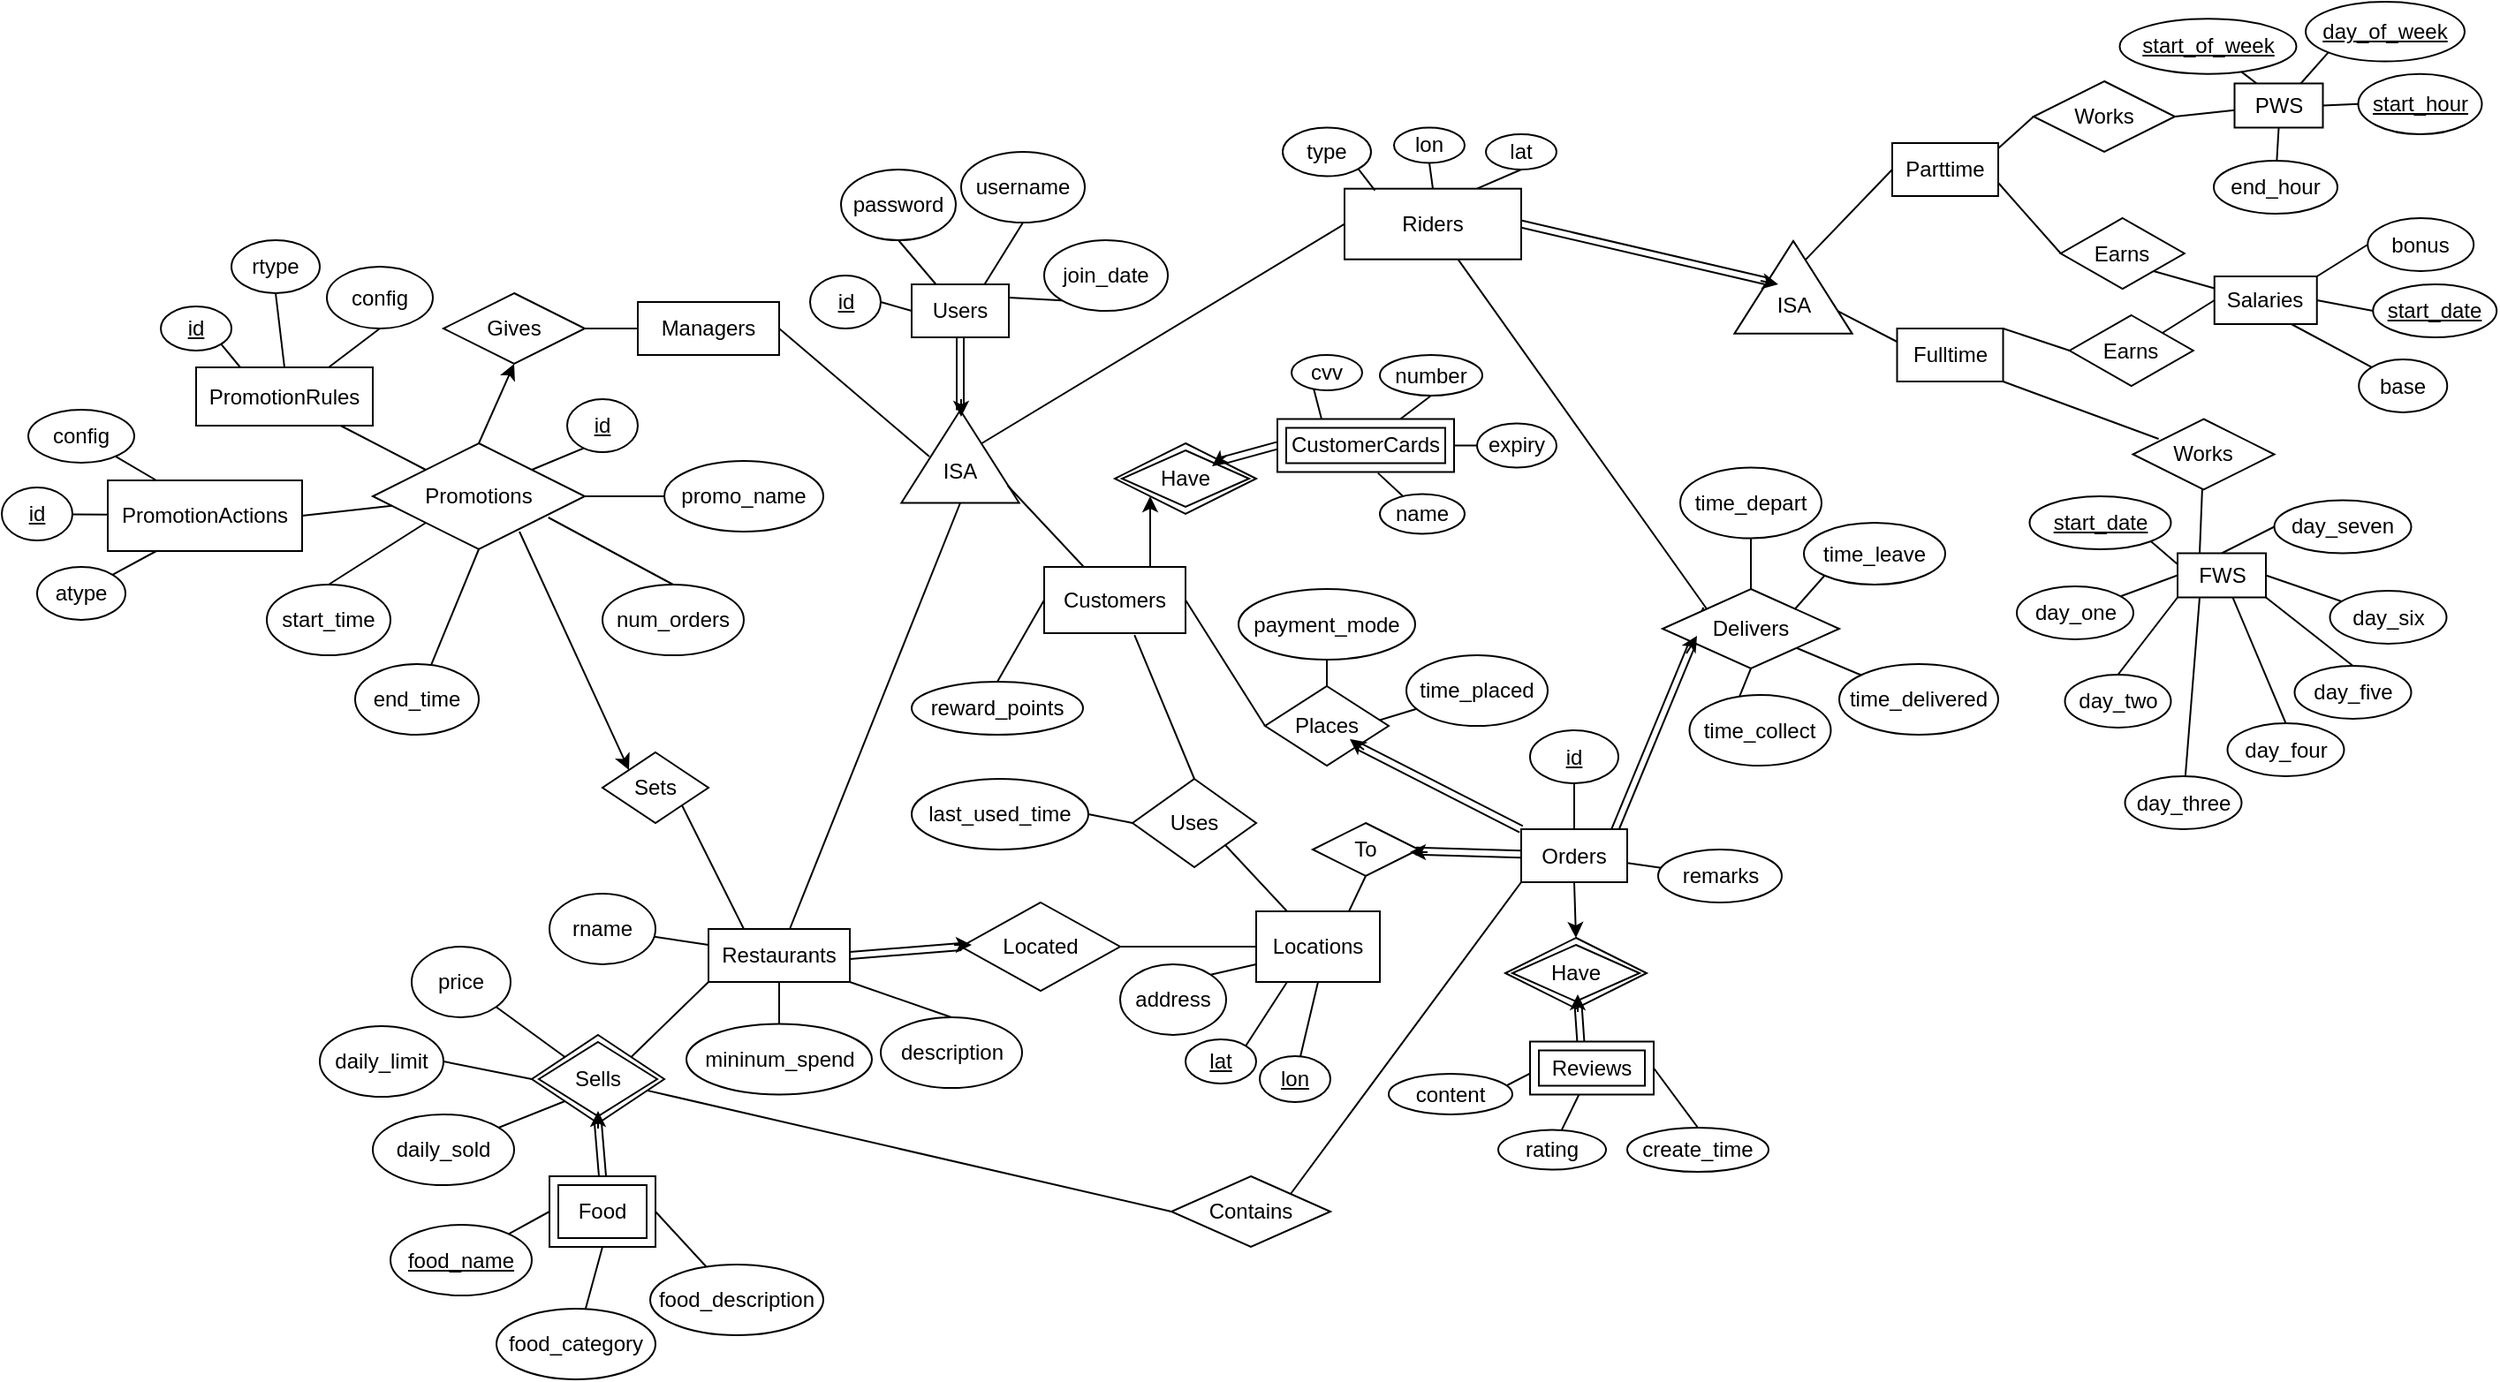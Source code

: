 <mxfile version="12.9.9" type="device"><diagram id="qRuIrr8KA3Hxb3UHeqZr" name="Page-1"><mxGraphModel dx="1972" dy="437" grid="1" gridSize="10" guides="1" tooltips="1" connect="1" arrows="1" fold="1" page="1" pageScale="1" pageWidth="850" pageHeight="1100" math="0" shadow="0"><root><mxCell id="0"/><mxCell id="1" parent="0"/><mxCell id="0QOnoi438bHmKLKxBq35-7" style="edgeStyle=none;rounded=0;orthogonalLoop=1;jettySize=auto;html=1;exitX=0.75;exitY=0;exitDx=0;exitDy=0;entryX=0.5;entryY=1;entryDx=0;entryDy=0;endArrow=none;endFill=0;" parent="1" source="0QOnoi438bHmKLKxBq35-1" target="0QOnoi438bHmKLKxBq35-6" edge="1"><mxGeometry relative="1" as="geometry"/></mxCell><mxCell id="0QOnoi438bHmKLKxBq35-8" style="edgeStyle=none;rounded=0;orthogonalLoop=1;jettySize=auto;html=1;exitX=0.25;exitY=0;exitDx=0;exitDy=0;entryX=0.5;entryY=1;entryDx=0;entryDy=0;endArrow=none;endFill=0;" parent="1" source="0QOnoi438bHmKLKxBq35-1" target="0QOnoi438bHmKLKxBq35-4" edge="1"><mxGeometry relative="1" as="geometry"/></mxCell><mxCell id="0QOnoi438bHmKLKxBq35-10" style="edgeStyle=none;rounded=0;orthogonalLoop=1;jettySize=auto;html=1;exitX=1;exitY=0.25;exitDx=0;exitDy=0;entryX=0;entryY=1;entryDx=0;entryDy=0;endArrow=none;endFill=0;" parent="1" source="0QOnoi438bHmKLKxBq35-1" target="0QOnoi438bHmKLKxBq35-9" edge="1"><mxGeometry relative="1" as="geometry"/></mxCell><mxCell id="0QOnoi438bHmKLKxBq35-1" value="Users" style="rounded=0;whiteSpace=wrap;html=1;" parent="1" vertex="1"><mxGeometry x="365" y="160" width="55" height="30" as="geometry"/></mxCell><mxCell id="ttw1F23HWQFHlFd8Eq_C-79" style="edgeStyle=none;rounded=0;orthogonalLoop=1;jettySize=auto;html=1;exitX=1;exitY=0.5;exitDx=0;exitDy=0;entryX=0;entryY=0.5;entryDx=0;entryDy=0;endArrow=none;endFill=0;" edge="1" parent="1" source="0QOnoi438bHmKLKxBq35-2" target="0QOnoi438bHmKLKxBq35-1"><mxGeometry relative="1" as="geometry"/></mxCell><mxCell id="0QOnoi438bHmKLKxBq35-2" value="&lt;u&gt;id&lt;/u&gt;" style="ellipse;whiteSpace=wrap;html=1;" parent="1" vertex="1"><mxGeometry x="307.5" y="155" width="40" height="30" as="geometry"/></mxCell><mxCell id="0QOnoi438bHmKLKxBq35-4" value="password" style="ellipse;whiteSpace=wrap;html=1;" parent="1" vertex="1"><mxGeometry x="325" y="95" width="65" height="40" as="geometry"/></mxCell><mxCell id="0QOnoi438bHmKLKxBq35-6" value="username" style="ellipse;whiteSpace=wrap;html=1;" parent="1" vertex="1"><mxGeometry x="393" y="85" width="70" height="40" as="geometry"/></mxCell><mxCell id="0QOnoi438bHmKLKxBq35-9" value="join_date" style="ellipse;whiteSpace=wrap;html=1;" parent="1" vertex="1"><mxGeometry x="440" y="135" width="70" height="40" as="geometry"/></mxCell><mxCell id="0QOnoi438bHmKLKxBq35-15" value="" style="group" parent="1" vertex="1" connectable="0"><mxGeometry x="357.5" y="232.5" width="70" height="50" as="geometry"/></mxCell><mxCell id="0QOnoi438bHmKLKxBq35-13" value="" style="triangle;whiteSpace=wrap;html=1;rotation=-90;" parent="0QOnoi438bHmKLKxBq35-15" vertex="1"><mxGeometry x="8.75" y="-8.333" width="52.5" height="66.667" as="geometry"/></mxCell><mxCell id="0QOnoi438bHmKLKxBq35-14" value="ISA" style="text;html=1;strokeColor=none;fillColor=none;align=center;verticalAlign=middle;whiteSpace=wrap;rounded=0;" parent="0QOnoi438bHmKLKxBq35-15" vertex="1"><mxGeometry x="17.5" y="25" width="35.0" height="16.667" as="geometry"/></mxCell><mxCell id="0QOnoi438bHmKLKxBq35-23" style="edgeStyle=none;rounded=0;orthogonalLoop=1;jettySize=auto;html=1;exitX=0;exitY=0.5;exitDx=0;exitDy=0;entryX=1;entryY=0.5;entryDx=0;entryDy=0;endArrow=none;endFill=0;" parent="1" source="0QOnoi438bHmKLKxBq35-19" target="0QOnoi438bHmKLKxBq35-21" edge="1"><mxGeometry relative="1" as="geometry"/></mxCell><mxCell id="0QOnoi438bHmKLKxBq35-19" value="Managers" style="rounded=0;whiteSpace=wrap;html=1;" parent="1" vertex="1"><mxGeometry x="210" y="170" width="80" height="30" as="geometry"/></mxCell><mxCell id="0QOnoi438bHmKLKxBq35-21" value="Gives" style="shape=rhombus;perimeter=rhombusPerimeter;whiteSpace=wrap;html=1;align=center;" parent="1" vertex="1"><mxGeometry x="100" y="165" width="80" height="40" as="geometry"/></mxCell><mxCell id="0QOnoi438bHmKLKxBq35-25" style="edgeStyle=none;rounded=0;orthogonalLoop=1;jettySize=auto;html=1;exitX=0.5;exitY=0;exitDx=0;exitDy=0;entryX=0.5;entryY=1;entryDx=0;entryDy=0;endArrow=classic;endFill=1;" parent="1" source="0QOnoi438bHmKLKxBq35-24" target="0QOnoi438bHmKLKxBq35-21" edge="1"><mxGeometry relative="1" as="geometry"/></mxCell><mxCell id="0QOnoi438bHmKLKxBq35-29" style="edgeStyle=none;rounded=0;orthogonalLoop=1;jettySize=auto;html=1;exitX=0.5;exitY=1;exitDx=0;exitDy=0;endArrow=none;endFill=0;" parent="1" source="0QOnoi438bHmKLKxBq35-24" target="0QOnoi438bHmKLKxBq35-27" edge="1"><mxGeometry relative="1" as="geometry"/></mxCell><mxCell id="0QOnoi438bHmKLKxBq35-31" style="edgeStyle=none;rounded=0;orthogonalLoop=1;jettySize=auto;html=1;exitX=0.828;exitY=0.7;exitDx=0;exitDy=0;entryX=0.5;entryY=0;entryDx=0;entryDy=0;endArrow=none;endFill=0;exitPerimeter=0;" parent="1" source="0QOnoi438bHmKLKxBq35-24" target="0QOnoi438bHmKLKxBq35-30" edge="1"><mxGeometry relative="1" as="geometry"/></mxCell><mxCell id="0QOnoi438bHmKLKxBq35-33" style="edgeStyle=none;rounded=0;orthogonalLoop=1;jettySize=auto;html=1;exitX=1;exitY=0.5;exitDx=0;exitDy=0;entryX=0;entryY=0.5;entryDx=0;entryDy=0;endArrow=none;endFill=0;" parent="1" source="0QOnoi438bHmKLKxBq35-24" target="0QOnoi438bHmKLKxBq35-32" edge="1"><mxGeometry relative="1" as="geometry"/></mxCell><mxCell id="0QOnoi438bHmKLKxBq35-37" style="edgeStyle=none;rounded=0;orthogonalLoop=1;jettySize=auto;html=1;exitX=0;exitY=0;exitDx=0;exitDy=0;endArrow=none;endFill=0;" parent="1" source="0QOnoi438bHmKLKxBq35-24" target="0QOnoi438bHmKLKxBq35-38" edge="1"><mxGeometry relative="1" as="geometry"><mxPoint x="50" y="230" as="targetPoint"/></mxGeometry></mxCell><mxCell id="0QOnoi438bHmKLKxBq35-59" style="edgeStyle=none;rounded=0;orthogonalLoop=1;jettySize=auto;html=1;entryX=0;entryY=0;entryDx=0;entryDy=0;endArrow=classic;endFill=1;" parent="1" target="0QOnoi438bHmKLKxBq35-57" edge="1"><mxGeometry relative="1" as="geometry"><mxPoint x="143" y="300" as="sourcePoint"/></mxGeometry></mxCell><mxCell id="0QOnoi438bHmKLKxBq35-24" value="Promotions" style="shape=rhombus;perimeter=rhombusPerimeter;whiteSpace=wrap;html=1;align=center;" parent="1" vertex="1"><mxGeometry x="60" y="250" width="120" height="60" as="geometry"/></mxCell><mxCell id="0QOnoi438bHmKLKxBq35-28" style="edgeStyle=none;rounded=0;orthogonalLoop=1;jettySize=auto;html=1;exitX=0.5;exitY=0;exitDx=0;exitDy=0;entryX=0;entryY=1;entryDx=0;entryDy=0;endArrow=none;endFill=0;" parent="1" source="0QOnoi438bHmKLKxBq35-26" target="0QOnoi438bHmKLKxBq35-24" edge="1"><mxGeometry relative="1" as="geometry"/></mxCell><mxCell id="0QOnoi438bHmKLKxBq35-26" value="start_time" style="ellipse;whiteSpace=wrap;html=1;align=center;" parent="1" vertex="1"><mxGeometry y="330" width="70" height="40" as="geometry"/></mxCell><mxCell id="0QOnoi438bHmKLKxBq35-27" value="end_time" style="ellipse;whiteSpace=wrap;html=1;align=center;" parent="1" vertex="1"><mxGeometry x="50" y="375" width="70" height="40" as="geometry"/></mxCell><mxCell id="0QOnoi438bHmKLKxBq35-30" value="num_orders" style="ellipse;whiteSpace=wrap;html=1;align=center;" parent="1" vertex="1"><mxGeometry x="190" y="330" width="80" height="40" as="geometry"/></mxCell><mxCell id="0QOnoi438bHmKLKxBq35-32" value="promo_name" style="ellipse;whiteSpace=wrap;html=1;align=center;" parent="1" vertex="1"><mxGeometry x="225" y="260" width="90" height="40" as="geometry"/></mxCell><mxCell id="0QOnoi438bHmKLKxBq35-36" style="edgeStyle=none;rounded=0;orthogonalLoop=1;jettySize=auto;html=1;exitX=1;exitY=0.5;exitDx=0;exitDy=0;entryX=1;entryY=0;entryDx=0;entryDy=0;endArrow=none;endFill=0;" parent="1" source="0QOnoi438bHmKLKxBq35-35" target="0QOnoi438bHmKLKxBq35-24" edge="1"><mxGeometry relative="1" as="geometry"/></mxCell><mxCell id="0QOnoi438bHmKLKxBq35-35" value="id" style="ellipse;whiteSpace=wrap;html=1;align=center;fontStyle=4;" parent="1" vertex="1"><mxGeometry x="170" y="225" width="40" height="30" as="geometry"/></mxCell><mxCell id="0QOnoi438bHmKLKxBq35-40" style="edgeStyle=none;rounded=0;orthogonalLoop=1;jettySize=auto;html=1;exitX=0.25;exitY=0;exitDx=0;exitDy=0;entryX=1;entryY=1;entryDx=0;entryDy=0;endArrow=none;endFill=0;" parent="1" source="0QOnoi438bHmKLKxBq35-38" target="0QOnoi438bHmKLKxBq35-39" edge="1"><mxGeometry relative="1" as="geometry"/></mxCell><mxCell id="0QOnoi438bHmKLKxBq35-42" style="edgeStyle=none;rounded=0;orthogonalLoop=1;jettySize=auto;html=1;exitX=0.5;exitY=0;exitDx=0;exitDy=0;entryX=0.5;entryY=1;entryDx=0;entryDy=0;endArrow=none;endFill=0;" parent="1" source="0QOnoi438bHmKLKxBq35-38" target="0QOnoi438bHmKLKxBq35-41" edge="1"><mxGeometry relative="1" as="geometry"/></mxCell><mxCell id="0QOnoi438bHmKLKxBq35-44" style="edgeStyle=none;rounded=0;orthogonalLoop=1;jettySize=auto;html=1;exitX=0.75;exitY=0;exitDx=0;exitDy=0;entryX=0.5;entryY=1;entryDx=0;entryDy=0;endArrow=none;endFill=0;" parent="1" source="0QOnoi438bHmKLKxBq35-38" target="0QOnoi438bHmKLKxBq35-43" edge="1"><mxGeometry relative="1" as="geometry"/></mxCell><mxCell id="0QOnoi438bHmKLKxBq35-38" value="PromotionRules" style="whiteSpace=wrap;html=1;align=center;" parent="1" vertex="1"><mxGeometry x="-40" y="207" width="100" height="33" as="geometry"/></mxCell><mxCell id="0QOnoi438bHmKLKxBq35-39" value="id" style="ellipse;whiteSpace=wrap;html=1;align=center;fontStyle=4;" parent="1" vertex="1"><mxGeometry x="-60" y="172.5" width="40" height="25" as="geometry"/></mxCell><mxCell id="0QOnoi438bHmKLKxBq35-41" value="rtype" style="ellipse;whiteSpace=wrap;html=1;align=center;" parent="1" vertex="1"><mxGeometry x="-20" y="135" width="50" height="30" as="geometry"/></mxCell><mxCell id="0QOnoi438bHmKLKxBq35-43" value="config" style="ellipse;whiteSpace=wrap;html=1;align=center;" parent="1" vertex="1"><mxGeometry x="34" y="150" width="60" height="35" as="geometry"/></mxCell><mxCell id="0QOnoi438bHmKLKxBq35-48" style="edgeStyle=none;rounded=0;orthogonalLoop=1;jettySize=auto;html=1;endArrow=none;endFill=0;" parent="1" source="0QOnoi438bHmKLKxBq35-45" target="0QOnoi438bHmKLKxBq35-47" edge="1"><mxGeometry relative="1" as="geometry"/></mxCell><mxCell id="0QOnoi438bHmKLKxBq35-51" style="edgeStyle=none;rounded=0;orthogonalLoop=1;jettySize=auto;html=1;exitX=0.25;exitY=1;exitDx=0;exitDy=0;entryX=1;entryY=0;entryDx=0;entryDy=0;endArrow=none;endFill=0;" parent="1" source="0QOnoi438bHmKLKxBq35-45" target="0QOnoi438bHmKLKxBq35-49" edge="1"><mxGeometry relative="1" as="geometry"/></mxCell><mxCell id="0QOnoi438bHmKLKxBq35-52" style="edgeStyle=none;rounded=0;orthogonalLoop=1;jettySize=auto;html=1;endArrow=none;endFill=0;exitX=0.25;exitY=0;exitDx=0;exitDy=0;" parent="1" source="0QOnoi438bHmKLKxBq35-45" target="0QOnoi438bHmKLKxBq35-50" edge="1"><mxGeometry relative="1" as="geometry"><mxPoint x="-80" y="340" as="sourcePoint"/></mxGeometry></mxCell><mxCell id="ttw1F23HWQFHlFd8Eq_C-81" style="edgeStyle=none;rounded=0;orthogonalLoop=1;jettySize=auto;html=1;exitX=1;exitY=0.5;exitDx=0;exitDy=0;endArrow=none;endFill=0;" edge="1" parent="1" source="0QOnoi438bHmKLKxBq35-45" target="0QOnoi438bHmKLKxBq35-24"><mxGeometry relative="1" as="geometry"/></mxCell><mxCell id="0QOnoi438bHmKLKxBq35-45" value="PromotionActions" style="whiteSpace=wrap;html=1;align=center;" parent="1" vertex="1"><mxGeometry x="-90" y="271" width="110" height="40" as="geometry"/></mxCell><mxCell id="0QOnoi438bHmKLKxBq35-47" value="id" style="ellipse;whiteSpace=wrap;html=1;align=center;fontStyle=4;" parent="1" vertex="1"><mxGeometry x="-150" y="275" width="40" height="30" as="geometry"/></mxCell><mxCell id="0QOnoi438bHmKLKxBq35-49" value="atype" style="ellipse;whiteSpace=wrap;html=1;align=center;" parent="1" vertex="1"><mxGeometry x="-130" y="320" width="50" height="30" as="geometry"/></mxCell><mxCell id="0QOnoi438bHmKLKxBq35-50" value="config" style="ellipse;whiteSpace=wrap;html=1;align=center;" parent="1" vertex="1"><mxGeometry x="-135" y="231" width="60" height="30" as="geometry"/></mxCell><mxCell id="0QOnoi438bHmKLKxBq35-53" style="edgeStyle=none;rounded=0;orthogonalLoop=1;jettySize=auto;html=1;exitX=0;exitY=0;exitDx=0;exitDy=0;entryX=1;entryY=0.5;entryDx=0;entryDy=0;endArrow=none;endFill=0;" parent="1" source="0QOnoi438bHmKLKxBq35-14" target="0QOnoi438bHmKLKxBq35-19" edge="1"><mxGeometry relative="1" as="geometry"/></mxCell><mxCell id="0QOnoi438bHmKLKxBq35-54" style="edgeStyle=none;rounded=0;orthogonalLoop=1;jettySize=auto;html=1;exitX=0;exitY=0.5;exitDx=0;exitDy=0;endArrow=none;endFill=0;" parent="1" source="0QOnoi438bHmKLKxBq35-13" target="0QOnoi438bHmKLKxBq35-55" edge="1"><mxGeometry relative="1" as="geometry"><mxPoint x="360" y="470" as="targetPoint"/></mxGeometry></mxCell><mxCell id="0QOnoi438bHmKLKxBq35-61" style="edgeStyle=none;rounded=0;orthogonalLoop=1;jettySize=auto;html=1;exitX=0;exitY=1;exitDx=0;exitDy=0;entryX=1;entryY=0;entryDx=0;entryDy=0;endArrow=none;endFill=0;" parent="1" source="0QOnoi438bHmKLKxBq35-55" target="0QOnoi438bHmKLKxBq35-56" edge="1"><mxGeometry relative="1" as="geometry"/></mxCell><mxCell id="0QOnoi438bHmKLKxBq35-82" style="edgeStyle=none;rounded=0;orthogonalLoop=1;jettySize=auto;html=1;exitX=1;exitY=1;exitDx=0;exitDy=0;entryX=0.5;entryY=0;entryDx=0;entryDy=0;endArrow=none;endFill=0;" parent="1" source="0QOnoi438bHmKLKxBq35-55" target="0QOnoi438bHmKLKxBq35-81" edge="1"><mxGeometry relative="1" as="geometry"/></mxCell><mxCell id="ttw1F23HWQFHlFd8Eq_C-101" value="" style="edgeStyle=none;rounded=0;orthogonalLoop=1;jettySize=auto;html=1;endArrow=none;endFill=0;entryX=0.5;entryY=0;entryDx=0;entryDy=0;" edge="1" parent="1" source="0QOnoi438bHmKLKxBq35-55" target="ttw1F23HWQFHlFd8Eq_C-99"><mxGeometry relative="1" as="geometry"><mxPoint x="290" y="635" as="targetPoint"/></mxGeometry></mxCell><mxCell id="0QOnoi438bHmKLKxBq35-55" value="Restaurants" style="whiteSpace=wrap;html=1;align=center;" parent="1" vertex="1"><mxGeometry x="250" y="525" width="80" height="30" as="geometry"/></mxCell><mxCell id="0QOnoi438bHmKLKxBq35-70" style="edgeStyle=none;rounded=0;orthogonalLoop=1;jettySize=auto;html=1;exitX=0;exitY=0.5;exitDx=0;exitDy=0;entryX=1;entryY=0.5;entryDx=0;entryDy=0;endArrow=none;endFill=0;" parent="1" source="0QOnoi438bHmKLKxBq35-56" target="0QOnoi438bHmKLKxBq35-66" edge="1"><mxGeometry relative="1" as="geometry"/></mxCell><mxCell id="0QOnoi438bHmKLKxBq35-71" style="edgeStyle=none;rounded=0;orthogonalLoop=1;jettySize=auto;html=1;exitX=0;exitY=1;exitDx=0;exitDy=0;endArrow=none;endFill=0;" parent="1" source="0QOnoi438bHmKLKxBq35-56" target="0QOnoi438bHmKLKxBq35-67" edge="1"><mxGeometry relative="1" as="geometry"/></mxCell><mxCell id="0QOnoi438bHmKLKxBq35-73" style="edgeStyle=none;rounded=0;orthogonalLoop=1;jettySize=auto;html=1;exitX=0;exitY=0;exitDx=0;exitDy=0;entryX=1;entryY=1;entryDx=0;entryDy=0;endArrow=none;endFill=0;" parent="1" source="0QOnoi438bHmKLKxBq35-56" target="0QOnoi438bHmKLKxBq35-72" edge="1"><mxGeometry relative="1" as="geometry"/></mxCell><mxCell id="0QOnoi438bHmKLKxBq35-76" style="edgeStyle=none;rounded=0;orthogonalLoop=1;jettySize=auto;html=1;exitX=0.5;exitY=1;exitDx=0;exitDy=0;entryX=0.5;entryY=0;entryDx=0;entryDy=0;endArrow=none;endFill=0;shape=link;" parent="1" source="0QOnoi438bHmKLKxBq35-56" target="0QOnoi438bHmKLKxBq35-64" edge="1"><mxGeometry relative="1" as="geometry"/></mxCell><mxCell id="0QOnoi438bHmKLKxBq35-56" value="Sells" style="shape=rhombus;double=1;perimeter=rhombusPerimeter;whiteSpace=wrap;html=1;align=center;" parent="1" vertex="1"><mxGeometry x="150" y="585" width="75" height="50" as="geometry"/></mxCell><mxCell id="0QOnoi438bHmKLKxBq35-60" style="edgeStyle=none;rounded=0;orthogonalLoop=1;jettySize=auto;html=1;exitX=1;exitY=1;exitDx=0;exitDy=0;entryX=0.25;entryY=0;entryDx=0;entryDy=0;endArrow=none;endFill=0;" parent="1" source="0QOnoi438bHmKLKxBq35-57" target="0QOnoi438bHmKLKxBq35-55" edge="1"><mxGeometry relative="1" as="geometry"/></mxCell><mxCell id="0QOnoi438bHmKLKxBq35-57" value="Sets" style="shape=rhombus;perimeter=rhombusPerimeter;whiteSpace=wrap;html=1;align=center;" parent="1" vertex="1"><mxGeometry x="190" y="425" width="60" height="40" as="geometry"/></mxCell><mxCell id="0QOnoi438bHmKLKxBq35-63" value="food_name" style="ellipse;whiteSpace=wrap;html=1;align=center;fontStyle=4;" parent="1" vertex="1"><mxGeometry x="70" y="692.5" width="80" height="40" as="geometry"/></mxCell><mxCell id="0QOnoi438bHmKLKxBq35-65" style="edgeStyle=none;rounded=0;orthogonalLoop=1;jettySize=auto;html=1;exitX=0;exitY=0.5;exitDx=0;exitDy=0;endArrow=none;endFill=0;" parent="1" source="0QOnoi438bHmKLKxBq35-64" target="0QOnoi438bHmKLKxBq35-63" edge="1"><mxGeometry relative="1" as="geometry"/></mxCell><mxCell id="0QOnoi438bHmKLKxBq35-75" style="edgeStyle=none;rounded=0;orthogonalLoop=1;jettySize=auto;html=1;exitX=0.5;exitY=1;exitDx=0;exitDy=0;endArrow=none;endFill=0;" parent="1" source="0QOnoi438bHmKLKxBq35-64" target="0QOnoi438bHmKLKxBq35-74" edge="1"><mxGeometry relative="1" as="geometry"/></mxCell><mxCell id="0QOnoi438bHmKLKxBq35-78" style="edgeStyle=none;rounded=0;orthogonalLoop=1;jettySize=auto;html=1;exitX=1;exitY=0.5;exitDx=0;exitDy=0;endArrow=none;endFill=0;" parent="1" source="0QOnoi438bHmKLKxBq35-64" target="0QOnoi438bHmKLKxBq35-77" edge="1"><mxGeometry relative="1" as="geometry"/></mxCell><mxCell id="0QOnoi438bHmKLKxBq35-64" value="Food" style="shape=ext;margin=3;double=1;whiteSpace=wrap;html=1;align=center;" parent="1" vertex="1"><mxGeometry x="160" y="665" width="60" height="40" as="geometry"/></mxCell><mxCell id="0QOnoi438bHmKLKxBq35-66" value="daily_limit" style="ellipse;whiteSpace=wrap;html=1;align=center;" parent="1" vertex="1"><mxGeometry x="30" y="580" width="70" height="40" as="geometry"/></mxCell><mxCell id="0QOnoi438bHmKLKxBq35-67" value="daily_sold" style="ellipse;whiteSpace=wrap;html=1;align=center;" parent="1" vertex="1"><mxGeometry x="60" y="630" width="80" height="40" as="geometry"/></mxCell><mxCell id="0QOnoi438bHmKLKxBq35-72" value="price" style="ellipse;whiteSpace=wrap;html=1;align=center;" parent="1" vertex="1"><mxGeometry x="82" y="535" width="56" height="40" as="geometry"/></mxCell><mxCell id="0QOnoi438bHmKLKxBq35-74" value="food_category" style="ellipse;whiteSpace=wrap;html=1;align=center;" parent="1" vertex="1"><mxGeometry x="130" y="740" width="90" height="40" as="geometry"/></mxCell><mxCell id="0QOnoi438bHmKLKxBq35-77" value="food_description" style="ellipse;whiteSpace=wrap;html=1;align=center;" parent="1" vertex="1"><mxGeometry x="217" y="715" width="98" height="40" as="geometry"/></mxCell><mxCell id="0QOnoi438bHmKLKxBq35-80" value="" style="edgeStyle=none;rounded=0;orthogonalLoop=1;jettySize=auto;html=1;endArrow=none;endFill=0;" parent="1" source="0QOnoi438bHmKLKxBq35-79" target="0QOnoi438bHmKLKxBq35-55" edge="1"><mxGeometry relative="1" as="geometry"/></mxCell><mxCell id="0QOnoi438bHmKLKxBq35-79" value="rname" style="ellipse;whiteSpace=wrap;html=1;align=center;" parent="1" vertex="1"><mxGeometry x="160" y="505" width="60" height="40" as="geometry"/></mxCell><mxCell id="0QOnoi438bHmKLKxBq35-81" value="description" style="ellipse;whiteSpace=wrap;html=1;align=center;" parent="1" vertex="1"><mxGeometry x="347.5" y="575" width="80" height="40" as="geometry"/></mxCell><mxCell id="0QOnoi438bHmKLKxBq35-101" style="edgeStyle=none;rounded=0;orthogonalLoop=1;jettySize=auto;html=1;exitX=1;exitY=0.5;exitDx=0;exitDy=0;entryX=0;entryY=0.5;entryDx=0;entryDy=0;endArrow=none;endFill=0;" parent="1" source="0QOnoi438bHmKLKxBq35-83" target="0QOnoi438bHmKLKxBq35-94" edge="1"><mxGeometry relative="1" as="geometry"/></mxCell><mxCell id="0QOnoi438bHmKLKxBq35-83" value="Located" style="shape=rhombus;perimeter=rhombusPerimeter;whiteSpace=wrap;html=1;align=center;" parent="1" vertex="1"><mxGeometry x="393" y="510" width="90" height="50" as="geometry"/></mxCell><mxCell id="0QOnoi438bHmKLKxBq35-98" style="edgeStyle=none;rounded=0;orthogonalLoop=1;jettySize=auto;html=1;exitX=0.25;exitY=1;exitDx=0;exitDy=0;entryX=1;entryY=0;entryDx=0;entryDy=0;endArrow=none;endFill=0;" parent="1" source="0QOnoi438bHmKLKxBq35-94" target="0QOnoi438bHmKLKxBq35-95" edge="1"><mxGeometry relative="1" as="geometry"/></mxCell><mxCell id="0QOnoi438bHmKLKxBq35-99" style="edgeStyle=none;rounded=0;orthogonalLoop=1;jettySize=auto;html=1;exitX=0.5;exitY=1;exitDx=0;exitDy=0;endArrow=none;endFill=0;" parent="1" source="0QOnoi438bHmKLKxBq35-94" target="0QOnoi438bHmKLKxBq35-96" edge="1"><mxGeometry relative="1" as="geometry"/></mxCell><mxCell id="0QOnoi438bHmKLKxBq35-100" style="edgeStyle=none;rounded=0;orthogonalLoop=1;jettySize=auto;html=1;exitX=0;exitY=0.75;exitDx=0;exitDy=0;entryX=1;entryY=0;entryDx=0;entryDy=0;endArrow=none;endFill=0;" parent="1" source="0QOnoi438bHmKLKxBq35-94" target="0QOnoi438bHmKLKxBq35-97" edge="1"><mxGeometry relative="1" as="geometry"/></mxCell><mxCell id="0QOnoi438bHmKLKxBq35-94" value="Locations" style="whiteSpace=wrap;html=1;align=center;" parent="1" vertex="1"><mxGeometry x="560" y="515" width="70" height="40" as="geometry"/></mxCell><mxCell id="0QOnoi438bHmKLKxBq35-95" value="&lt;u&gt;lat&lt;/u&gt;" style="ellipse;whiteSpace=wrap;html=1;align=center;" parent="1" vertex="1"><mxGeometry x="520" y="587.5" width="40" height="25" as="geometry"/></mxCell><mxCell id="0QOnoi438bHmKLKxBq35-96" value="&lt;u&gt;lon&lt;/u&gt;" style="ellipse;whiteSpace=wrap;html=1;align=center;" parent="1" vertex="1"><mxGeometry x="562" y="597" width="40" height="26" as="geometry"/></mxCell><mxCell id="0QOnoi438bHmKLKxBq35-97" value="address" style="ellipse;whiteSpace=wrap;html=1;align=center;" parent="1" vertex="1"><mxGeometry x="483" y="545" width="60" height="40" as="geometry"/></mxCell><mxCell id="0QOnoi438bHmKLKxBq35-102" value="" style="group" parent="1" vertex="1" connectable="0"><mxGeometry x="389" y="534" width="10" as="geometry"/></mxCell><mxCell id="0QOnoi438bHmKLKxBq35-93" style="edgeStyle=none;rounded=0;orthogonalLoop=1;jettySize=auto;html=1;exitX=1;exitY=0.5;exitDx=0;exitDy=0;entryX=0;entryY=0.5;entryDx=0;entryDy=0;endArrow=none;endFill=0;shape=link;" parent="0QOnoi438bHmKLKxBq35-102" source="0QOnoi438bHmKLKxBq35-55" target="0QOnoi438bHmKLKxBq35-83" edge="1"><mxGeometry relative="1" as="geometry"/></mxCell><mxCell id="0QOnoi438bHmKLKxBq35-88" value="" style="group;rotation=-90;" parent="0QOnoi438bHmKLKxBq35-102" vertex="1" connectable="0"><mxGeometry x="5" y="-5" height="10" as="geometry"/></mxCell><mxCell id="0QOnoi438bHmKLKxBq35-89" value="" style="group;rotation=-90;" parent="0QOnoi438bHmKLKxBq35-88" vertex="1" connectable="0"><mxGeometry height="10" as="geometry"/></mxCell><mxCell id="0QOnoi438bHmKLKxBq35-90" style="edgeStyle=none;rounded=0;orthogonalLoop=1;jettySize=auto;html=1;exitX=0.5;exitY=1;exitDx=0;exitDy=0;entryX=1;entryY=0.5;entryDx=0;entryDy=0;endArrow=none;endFill=0;shape=link;" parent="0QOnoi438bHmKLKxBq35-89" edge="1"><mxGeometry relative="1" as="geometry"/></mxCell><mxCell id="0QOnoi438bHmKLKxBq35-91" value="" style="endArrow=classic;html=1;endFill=1;" parent="0QOnoi438bHmKLKxBq35-89" edge="1"><mxGeometry width="50" height="50" relative="1" as="geometry"><mxPoint x="-5" y="5" as="sourcePoint"/><mxPoint x="5" y="5" as="targetPoint"/></mxGeometry></mxCell><mxCell id="0QOnoi438bHmKLKxBq35-113" style="edgeStyle=none;rounded=0;orthogonalLoop=1;jettySize=auto;html=1;exitX=1;exitY=0.5;exitDx=0;exitDy=0;entryX=0;entryY=0.5;entryDx=0;entryDy=0;endArrow=none;endFill=0;" parent="1" source="0QOnoi438bHmKLKxBq35-108" target="0QOnoi438bHmKLKxBq35-112" edge="1"><mxGeometry relative="1" as="geometry"/></mxCell><mxCell id="0QOnoi438bHmKLKxBq35-117" style="edgeStyle=none;rounded=0;orthogonalLoop=1;jettySize=auto;html=1;exitX=0;exitY=0.5;exitDx=0;exitDy=0;entryX=0.5;entryY=0;entryDx=0;entryDy=0;endArrow=none;endFill=0;" parent="1" source="0QOnoi438bHmKLKxBq35-108" target="0QOnoi438bHmKLKxBq35-115" edge="1"><mxGeometry relative="1" as="geometry"/></mxCell><mxCell id="0QOnoi438bHmKLKxBq35-123" style="edgeStyle=none;rounded=0;orthogonalLoop=1;jettySize=auto;html=1;exitX=0.639;exitY=1.027;exitDx=0;exitDy=0;entryX=0.5;entryY=0;entryDx=0;entryDy=0;endArrow=none;endFill=0;exitPerimeter=0;" parent="1" source="0QOnoi438bHmKLKxBq35-108" target="0QOnoi438bHmKLKxBq35-122" edge="1"><mxGeometry relative="1" as="geometry"/></mxCell><mxCell id="ttw1F23HWQFHlFd8Eq_C-72" style="edgeStyle=none;rounded=0;orthogonalLoop=1;jettySize=auto;html=1;exitX=0.75;exitY=0;exitDx=0;exitDy=0;entryX=0;entryY=1;entryDx=0;entryDy=0;endArrow=classic;endFill=1;" edge="1" parent="1" source="0QOnoi438bHmKLKxBq35-108" target="ttw1F23HWQFHlFd8Eq_C-69"><mxGeometry relative="1" as="geometry"/></mxCell><mxCell id="0QOnoi438bHmKLKxBq35-108" value="Customers" style="whiteSpace=wrap;html=1;align=center;" parent="1" vertex="1"><mxGeometry x="440" y="320" width="80" height="37.5" as="geometry"/></mxCell><mxCell id="0QOnoi438bHmKLKxBq35-111" value="" style="edgeStyle=none;rounded=0;orthogonalLoop=1;jettySize=auto;html=1;endArrow=none;endFill=0;exitX=0.186;exitY=0.903;exitDx=0;exitDy=0;exitPerimeter=0;" parent="1" source="0QOnoi438bHmKLKxBq35-13" target="0QOnoi438bHmKLKxBq35-108" edge="1"><mxGeometry relative="1" as="geometry"/></mxCell><mxCell id="0QOnoi438bHmKLKxBq35-120" style="edgeStyle=none;rounded=0;orthogonalLoop=1;jettySize=auto;html=1;exitX=0;exitY=1;exitDx=0;exitDy=0;endArrow=none;endFill=0;" parent="1" source="0QOnoi438bHmKLKxBq35-112" target="0QOnoi438bHmKLKxBq35-118" edge="1"><mxGeometry relative="1" as="geometry"/></mxCell><mxCell id="0QOnoi438bHmKLKxBq35-121" style="edgeStyle=none;rounded=0;orthogonalLoop=1;jettySize=auto;html=1;endArrow=none;endFill=0;" parent="1" source="0QOnoi438bHmKLKxBq35-112" target="0QOnoi438bHmKLKxBq35-119" edge="1"><mxGeometry relative="1" as="geometry"/></mxCell><mxCell id="0QOnoi438bHmKLKxBq35-112" value="Places" style="shape=rhombus;perimeter=rhombusPerimeter;whiteSpace=wrap;html=1;align=center;" parent="1" vertex="1"><mxGeometry x="565" y="387.5" width="70" height="45" as="geometry"/></mxCell><mxCell id="0QOnoi438bHmKLKxBq35-115" value="reward_points" style="ellipse;whiteSpace=wrap;html=1;align=center;" parent="1" vertex="1"><mxGeometry x="365" y="385" width="97" height="30" as="geometry"/></mxCell><mxCell id="0QOnoi438bHmKLKxBq35-118" value="time_placed" style="ellipse;whiteSpace=wrap;html=1;align=center;" parent="1" vertex="1"><mxGeometry x="645" y="370" width="80" height="40" as="geometry"/></mxCell><mxCell id="0QOnoi438bHmKLKxBq35-119" value="payment_mode" style="ellipse;whiteSpace=wrap;html=1;align=center;" parent="1" vertex="1"><mxGeometry x="550" y="332.5" width="100" height="40" as="geometry"/></mxCell><mxCell id="0QOnoi438bHmKLKxBq35-124" style="edgeStyle=none;rounded=0;orthogonalLoop=1;jettySize=auto;html=1;exitX=1;exitY=1;exitDx=0;exitDy=0;entryX=0.25;entryY=0;entryDx=0;entryDy=0;endArrow=none;endFill=0;" parent="1" source="0QOnoi438bHmKLKxBq35-122" target="0QOnoi438bHmKLKxBq35-94" edge="1"><mxGeometry relative="1" as="geometry"/></mxCell><mxCell id="ttw1F23HWQFHlFd8Eq_C-3" style="rounded=0;orthogonalLoop=1;jettySize=auto;html=1;exitX=0;exitY=0.5;exitDx=0;exitDy=0;entryX=1;entryY=0.5;entryDx=0;entryDy=0;endArrow=none;endFill=0;" edge="1" parent="1" source="0QOnoi438bHmKLKxBq35-122" target="ttw1F23HWQFHlFd8Eq_C-2"><mxGeometry relative="1" as="geometry"/></mxCell><mxCell id="0QOnoi438bHmKLKxBq35-122" value="Uses" style="shape=rhombus;perimeter=rhombusPerimeter;whiteSpace=wrap;html=1;align=center;" parent="1" vertex="1"><mxGeometry x="490" y="440" width="70" height="50" as="geometry"/></mxCell><mxCell id="0QOnoi438bHmKLKxBq35-128" style="edgeStyle=none;rounded=0;orthogonalLoop=1;jettySize=auto;html=1;exitX=0;exitY=0;exitDx=0;exitDy=0;entryX=1;entryY=1;entryDx=0;entryDy=0;endArrow=none;endFill=0;shape=link;" parent="1" source="0QOnoi438bHmKLKxBq35-125" target="0QOnoi438bHmKLKxBq35-112" edge="1"><mxGeometry relative="1" as="geometry"/></mxCell><mxCell id="0QOnoi438bHmKLKxBq35-136" style="edgeStyle=none;rounded=0;orthogonalLoop=1;jettySize=auto;html=1;entryX=0.5;entryY=0;entryDx=0;entryDy=0;endArrow=none;endFill=0;" parent="1" source="0QOnoi438bHmKLKxBq35-125" target="0QOnoi438bHmKLKxBq35-135" edge="1"><mxGeometry relative="1" as="geometry"/></mxCell><mxCell id="0QOnoi438bHmKLKxBq35-138" style="edgeStyle=none;rounded=0;orthogonalLoop=1;jettySize=auto;html=1;endArrow=none;endFill=0;" parent="1" source="0QOnoi438bHmKLKxBq35-125" target="0QOnoi438bHmKLKxBq35-137" edge="1"><mxGeometry relative="1" as="geometry"/></mxCell><mxCell id="0QOnoi438bHmKLKxBq35-142" style="edgeStyle=none;rounded=0;orthogonalLoop=1;jettySize=auto;html=1;exitX=0.88;exitY=0.037;exitDx=0;exitDy=0;entryX=0;entryY=0;entryDx=0;entryDy=0;endArrow=none;endFill=0;shape=link;exitPerimeter=0;" parent="1" source="0QOnoi438bHmKLKxBq35-125" target="0QOnoi438bHmKLKxBq35-139" edge="1"><mxGeometry relative="1" as="geometry"/></mxCell><mxCell id="ttw1F23HWQFHlFd8Eq_C-6" style="edgeStyle=none;rounded=0;orthogonalLoop=1;jettySize=auto;html=1;endArrow=none;endFill=0;shape=link;" edge="1" parent="1" source="0QOnoi438bHmKLKxBq35-125" target="ttw1F23HWQFHlFd8Eq_C-4"><mxGeometry relative="1" as="geometry"/></mxCell><mxCell id="ttw1F23HWQFHlFd8Eq_C-39" style="edgeStyle=none;rounded=0;orthogonalLoop=1;jettySize=auto;html=1;exitX=0.5;exitY=1;exitDx=0;exitDy=0;entryX=0.5;entryY=0;entryDx=0;entryDy=0;endArrow=classic;endFill=1;" edge="1" parent="1" source="0QOnoi438bHmKLKxBq35-125" target="ttw1F23HWQFHlFd8Eq_C-38"><mxGeometry relative="1" as="geometry"><mxPoint x="670" y="375" as="sourcePoint"/><Array as="points"/></mxGeometry></mxCell><mxCell id="ttw1F23HWQFHlFd8Eq_C-113" style="edgeStyle=none;rounded=0;orthogonalLoop=1;jettySize=auto;html=1;endArrow=none;endFill=0;exitX=0;exitY=1;exitDx=0;exitDy=0;entryX=1;entryY=0;entryDx=0;entryDy=0;" edge="1" parent="1" source="0QOnoi438bHmKLKxBq35-125" target="ttw1F23HWQFHlFd8Eq_C-111"><mxGeometry relative="1" as="geometry"><mxPoint x="695" y="365" as="sourcePoint"/></mxGeometry></mxCell><mxCell id="0QOnoi438bHmKLKxBq35-125" value="Orders" style="whiteSpace=wrap;html=1;align=center;" parent="1" vertex="1"><mxGeometry x="710" y="468.5" width="60" height="30" as="geometry"/></mxCell><mxCell id="0QOnoi438bHmKLKxBq35-135" value="id" style="ellipse;whiteSpace=wrap;html=1;align=center;fontStyle=4;" parent="1" vertex="1"><mxGeometry x="715" y="412.5" width="50" height="30" as="geometry"/></mxCell><mxCell id="0QOnoi438bHmKLKxBq35-137" value="remarks" style="ellipse;whiteSpace=wrap;html=1;align=center;" parent="1" vertex="1"><mxGeometry x="787.5" y="480" width="70" height="30" as="geometry"/></mxCell><mxCell id="ttw1F23HWQFHlFd8Eq_C-23" style="edgeStyle=none;rounded=0;orthogonalLoop=1;jettySize=auto;html=1;exitX=0.5;exitY=1;exitDx=0;exitDy=0;entryX=0.349;entryY=0.046;entryDx=0;entryDy=0;entryPerimeter=0;endArrow=none;endFill=0;" edge="1" parent="1" source="0QOnoi438bHmKLKxBq35-139" target="ttw1F23HWQFHlFd8Eq_C-16"><mxGeometry relative="1" as="geometry"/></mxCell><mxCell id="ttw1F23HWQFHlFd8Eq_C-24" style="edgeStyle=none;rounded=0;orthogonalLoop=1;jettySize=auto;html=1;endArrow=none;endFill=0;" edge="1" parent="1" source="0QOnoi438bHmKLKxBq35-139" target="ttw1F23HWQFHlFd8Eq_C-21"><mxGeometry relative="1" as="geometry"/></mxCell><mxCell id="ttw1F23HWQFHlFd8Eq_C-25" style="edgeStyle=none;rounded=0;orthogonalLoop=1;jettySize=auto;html=1;exitX=1;exitY=0;exitDx=0;exitDy=0;entryX=0;entryY=1;entryDx=0;entryDy=0;endArrow=none;endFill=0;" edge="1" parent="1" source="0QOnoi438bHmKLKxBq35-139" target="ttw1F23HWQFHlFd8Eq_C-17"><mxGeometry relative="1" as="geometry"/></mxCell><mxCell id="ttw1F23HWQFHlFd8Eq_C-27" style="edgeStyle=none;rounded=0;orthogonalLoop=1;jettySize=auto;html=1;exitX=0.5;exitY=0;exitDx=0;exitDy=0;endArrow=none;endFill=0;" edge="1" parent="1" source="0QOnoi438bHmKLKxBq35-139" target="ttw1F23HWQFHlFd8Eq_C-14"><mxGeometry relative="1" as="geometry"/></mxCell><mxCell id="0QOnoi438bHmKLKxBq35-139" value="Delivers" style="shape=rhombus;perimeter=rhombusPerimeter;whiteSpace=wrap;html=1;align=center;" parent="1" vertex="1"><mxGeometry x="790" y="332.5" width="100" height="45" as="geometry"/></mxCell><mxCell id="ttw1F23HWQFHlFd8Eq_C-2" value="last_used_time" style="ellipse;whiteSpace=wrap;html=1;align=center;" vertex="1" parent="1"><mxGeometry x="365" y="440" width="100" height="40" as="geometry"/></mxCell><mxCell id="ttw1F23HWQFHlFd8Eq_C-11" style="edgeStyle=none;rounded=0;orthogonalLoop=1;jettySize=auto;html=1;exitX=0.5;exitY=1;exitDx=0;exitDy=0;entryX=0.75;entryY=0;entryDx=0;entryDy=0;endArrow=none;endFill=0;" edge="1" parent="1" source="ttw1F23HWQFHlFd8Eq_C-4" target="0QOnoi438bHmKLKxBq35-94"><mxGeometry relative="1" as="geometry"/></mxCell><mxCell id="ttw1F23HWQFHlFd8Eq_C-4" value="To" style="shape=rhombus;perimeter=rhombusPerimeter;whiteSpace=wrap;html=1;align=center;" vertex="1" parent="1"><mxGeometry x="592" y="465" width="60" height="30" as="geometry"/></mxCell><mxCell id="0QOnoi438bHmKLKxBq35-87" value="" style="group;rotation=-60;" parent="1" vertex="1" connectable="0"><mxGeometry x="864" y="411" height="10" as="geometry"/></mxCell><mxCell id="0QOnoi438bHmKLKxBq35-18" value="" style="group;rotation=-60;" parent="0QOnoi438bHmKLKxBq35-87" vertex="1" connectable="0"><mxGeometry height="10" as="geometry"/></mxCell><mxCell id="0QOnoi438bHmKLKxBq35-16" style="edgeStyle=none;rounded=0;orthogonalLoop=1;jettySize=auto;html=1;exitX=0.5;exitY=1;exitDx=0;exitDy=0;entryX=1;entryY=0.5;entryDx=0;entryDy=0;endArrow=none;endFill=0;shape=link;" parent="0QOnoi438bHmKLKxBq35-18" source="0QOnoi438bHmKLKxBq35-1" target="0QOnoi438bHmKLKxBq35-13" edge="1"><mxGeometry relative="1" as="geometry"/></mxCell><mxCell id="0QOnoi438bHmKLKxBq35-17" value="" style="endArrow=classic;html=1;endFill=1;" parent="0QOnoi438bHmKLKxBq35-18" edge="1"><mxGeometry width="50" height="50" relative="1" as="geometry"><mxPoint x="-4" y="2" as="sourcePoint"/><mxPoint x="4" y="8" as="targetPoint"/></mxGeometry></mxCell><mxCell id="ttw1F23HWQFHlFd8Eq_C-14" value="time_depart" style="ellipse;whiteSpace=wrap;html=1;align=center;" vertex="1" parent="1"><mxGeometry x="800" y="263.75" width="80" height="40" as="geometry"/></mxCell><mxCell id="ttw1F23HWQFHlFd8Eq_C-16" value="time_collect" style="ellipse;whiteSpace=wrap;html=1;align=center;" vertex="1" parent="1"><mxGeometry x="805.25" y="392.5" width="80" height="40" as="geometry"/></mxCell><mxCell id="ttw1F23HWQFHlFd8Eq_C-17" value="time_leave" style="ellipse;whiteSpace=wrap;html=1;align=center;" vertex="1" parent="1"><mxGeometry x="870" y="295" width="80" height="35" as="geometry"/></mxCell><mxCell id="ttw1F23HWQFHlFd8Eq_C-21" value="time_delivered" style="ellipse;whiteSpace=wrap;html=1;align=center;" vertex="1" parent="1"><mxGeometry x="890" y="375" width="90" height="40" as="geometry"/></mxCell><mxCell id="ttw1F23HWQFHlFd8Eq_C-44" style="edgeStyle=none;rounded=0;orthogonalLoop=1;jettySize=auto;html=1;exitX=0.5;exitY=0;exitDx=0;exitDy=0;entryX=1;entryY=0.5;entryDx=0;entryDy=0;endArrow=none;endFill=0;" edge="1" parent="1" source="ttw1F23HWQFHlFd8Eq_C-32" target="ttw1F23HWQFHlFd8Eq_C-41"><mxGeometry relative="1" as="geometry"/></mxCell><mxCell id="ttw1F23HWQFHlFd8Eq_C-32" value="create_time" style="ellipse;whiteSpace=wrap;html=1;align=center;" vertex="1" parent="1"><mxGeometry x="770" y="637.5" width="80" height="25" as="geometry"/></mxCell><mxCell id="ttw1F23HWQFHlFd8Eq_C-43" style="edgeStyle=none;rounded=0;orthogonalLoop=1;jettySize=auto;html=1;exitX=0.5;exitY=1;exitDx=0;exitDy=0;entryX=0.5;entryY=0;entryDx=0;entryDy=0;endArrow=none;endFill=0;" edge="1" parent="1" source="ttw1F23HWQFHlFd8Eq_C-33" target="ttw1F23HWQFHlFd8Eq_C-41"><mxGeometry relative="1" as="geometry"/></mxCell><mxCell id="ttw1F23HWQFHlFd8Eq_C-33" value="content" style="ellipse;whiteSpace=wrap;html=1;align=center;" vertex="1" parent="1"><mxGeometry x="635" y="607" width="70" height="23" as="geometry"/></mxCell><mxCell id="ttw1F23HWQFHlFd8Eq_C-45" style="edgeStyle=none;rounded=0;orthogonalLoop=1;jettySize=auto;html=1;endArrow=none;endFill=0;" edge="1" parent="1" source="ttw1F23HWQFHlFd8Eq_C-34" target="ttw1F23HWQFHlFd8Eq_C-41"><mxGeometry relative="1" as="geometry"/></mxCell><mxCell id="ttw1F23HWQFHlFd8Eq_C-34" value="rating" style="ellipse;whiteSpace=wrap;html=1;align=center;" vertex="1" parent="1"><mxGeometry x="697" y="638.75" width="61" height="22.5" as="geometry"/></mxCell><mxCell id="ttw1F23HWQFHlFd8Eq_C-42" style="edgeStyle=none;rounded=0;orthogonalLoop=1;jettySize=auto;html=1;entryX=0.41;entryY=-0.003;entryDx=0;entryDy=0;endArrow=none;endFill=0;shape=link;entryPerimeter=0;" edge="1" parent="1" source="ttw1F23HWQFHlFd8Eq_C-38" target="ttw1F23HWQFHlFd8Eq_C-41"><mxGeometry relative="1" as="geometry"/></mxCell><mxCell id="ttw1F23HWQFHlFd8Eq_C-38" value="Have" style="shape=rhombus;double=1;perimeter=rhombusPerimeter;whiteSpace=wrap;html=1;align=center;" vertex="1" parent="1"><mxGeometry x="701" y="530" width="80" height="40" as="geometry"/></mxCell><mxCell id="ttw1F23HWQFHlFd8Eq_C-41" value="Reviews" style="shape=ext;margin=3;double=1;whiteSpace=wrap;html=1;align=center;" vertex="1" parent="1"><mxGeometry x="715" y="588.75" width="70" height="30" as="geometry"/></mxCell><mxCell id="ttw1F23HWQFHlFd8Eq_C-7" value="" style="group;rotation=55;" vertex="1" connectable="0" parent="1"><mxGeometry x="751" y="478.5" height="10" as="geometry"/></mxCell><mxCell id="ttw1F23HWQFHlFd8Eq_C-8" value="" style="group;rotation=55;" vertex="1" connectable="0" parent="ttw1F23HWQFHlFd8Eq_C-7"><mxGeometry height="10" as="geometry"/></mxCell><mxCell id="ttw1F23HWQFHlFd8Eq_C-9" style="edgeStyle=none;rounded=0;orthogonalLoop=1;jettySize=auto;html=1;exitX=0.5;exitY=1;exitDx=0;exitDy=0;entryX=1;entryY=0.5;entryDx=0;entryDy=0;endArrow=none;endFill=0;shape=link;" edge="1" parent="ttw1F23HWQFHlFd8Eq_C-8"><mxGeometry relative="1" as="geometry"/></mxCell><mxCell id="ttw1F23HWQFHlFd8Eq_C-50" value="" style="group" vertex="1" connectable="0" parent="1"><mxGeometry x="393" y="225" height="10" as="geometry"/></mxCell><mxCell id="ttw1F23HWQFHlFd8Eq_C-51" value="" style="group" vertex="1" connectable="0" parent="ttw1F23HWQFHlFd8Eq_C-50"><mxGeometry height="10" as="geometry"/></mxCell><mxCell id="ttw1F23HWQFHlFd8Eq_C-52" style="edgeStyle=none;rounded=0;orthogonalLoop=1;jettySize=auto;html=1;exitX=0.5;exitY=1;exitDx=0;exitDy=0;entryX=1;entryY=0.5;entryDx=0;entryDy=0;endArrow=none;endFill=0;shape=link;" edge="1" parent="ttw1F23HWQFHlFd8Eq_C-51"><mxGeometry relative="1" as="geometry"/></mxCell><mxCell id="ttw1F23HWQFHlFd8Eq_C-53" value="" style="endArrow=classic;html=1;endFill=1;" edge="1" parent="ttw1F23HWQFHlFd8Eq_C-51"><mxGeometry width="50" height="50" relative="1" as="geometry"><mxPoint as="sourcePoint"/><mxPoint y="10" as="targetPoint"/></mxGeometry></mxCell><mxCell id="ttw1F23HWQFHlFd8Eq_C-63" value="expiry" style="ellipse;whiteSpace=wrap;html=1;align=center;" vertex="1" parent="1"><mxGeometry x="685" y="238.75" width="45" height="25" as="geometry"/></mxCell><mxCell id="ttw1F23HWQFHlFd8Eq_C-64" style="edgeStyle=none;rounded=0;orthogonalLoop=1;jettySize=auto;html=1;exitX=0.5;exitY=1;exitDx=0;exitDy=0;endArrow=none;endFill=0;" edge="1" parent="1" source="ttw1F23HWQFHlFd8Eq_C-65" target="ttw1F23HWQFHlFd8Eq_C-70"><mxGeometry relative="1" as="geometry"/></mxCell><mxCell id="ttw1F23HWQFHlFd8Eq_C-65" value="number" style="ellipse;whiteSpace=wrap;html=1;align=center;" vertex="1" parent="1"><mxGeometry x="630" y="200" width="58" height="23" as="geometry"/></mxCell><mxCell id="ttw1F23HWQFHlFd8Eq_C-66" style="edgeStyle=none;rounded=0;orthogonalLoop=1;jettySize=auto;html=1;entryX=0.569;entryY=1.019;entryDx=0;entryDy=0;endArrow=none;endFill=0;entryPerimeter=0;" edge="1" parent="1" source="ttw1F23HWQFHlFd8Eq_C-67" target="ttw1F23HWQFHlFd8Eq_C-70"><mxGeometry relative="1" as="geometry"/></mxCell><mxCell id="ttw1F23HWQFHlFd8Eq_C-67" value="name" style="ellipse;whiteSpace=wrap;html=1;align=center;" vertex="1" parent="1"><mxGeometry x="630" y="278.75" width="48" height="22.5" as="geometry"/></mxCell><mxCell id="ttw1F23HWQFHlFd8Eq_C-68" style="edgeStyle=none;rounded=0;orthogonalLoop=1;jettySize=auto;html=1;exitX=1;exitY=0;exitDx=0;exitDy=0;entryX=0;entryY=0.5;entryDx=0;entryDy=0;endArrow=none;endFill=0;shape=link;" edge="1" parent="1" source="ttw1F23HWQFHlFd8Eq_C-69" target="ttw1F23HWQFHlFd8Eq_C-70"><mxGeometry relative="1" as="geometry"/></mxCell><mxCell id="ttw1F23HWQFHlFd8Eq_C-69" value="Have" style="shape=rhombus;double=1;perimeter=rhombusPerimeter;whiteSpace=wrap;html=1;align=center;" vertex="1" parent="1"><mxGeometry x="480" y="250" width="80" height="40" as="geometry"/></mxCell><mxCell id="ttw1F23HWQFHlFd8Eq_C-71" style="edgeStyle=none;rounded=0;orthogonalLoop=1;jettySize=auto;html=1;exitX=1;exitY=0.5;exitDx=0;exitDy=0;entryX=0;entryY=0.5;entryDx=0;entryDy=0;endArrow=none;endFill=0;" edge="1" parent="1" source="ttw1F23HWQFHlFd8Eq_C-70" target="ttw1F23HWQFHlFd8Eq_C-63"><mxGeometry relative="1" as="geometry"/></mxCell><mxCell id="ttw1F23HWQFHlFd8Eq_C-74" style="edgeStyle=none;rounded=0;orthogonalLoop=1;jettySize=auto;html=1;exitX=0.25;exitY=0;exitDx=0;exitDy=0;endArrow=none;endFill=0;" edge="1" parent="1" source="ttw1F23HWQFHlFd8Eq_C-70"><mxGeometry relative="1" as="geometry"><mxPoint x="592" y="217" as="targetPoint"/></mxGeometry></mxCell><mxCell id="ttw1F23HWQFHlFd8Eq_C-70" value="CustomerCards" style="shape=ext;margin=3;double=1;whiteSpace=wrap;html=1;align=center;" vertex="1" parent="1"><mxGeometry x="572" y="236.25" width="100" height="30" as="geometry"/></mxCell><mxCell id="ttw1F23HWQFHlFd8Eq_C-73" value="cvv" style="ellipse;whiteSpace=wrap;html=1;align=center;" vertex="1" parent="1"><mxGeometry x="580" y="200" width="40" height="20" as="geometry"/></mxCell><mxCell id="ttw1F23HWQFHlFd8Eq_C-97" style="edgeStyle=none;rounded=0;orthogonalLoop=1;jettySize=auto;html=1;exitX=0.5;exitY=0;exitDx=0;exitDy=0;entryX=0.5;entryY=1;entryDx=0;entryDy=0;endArrow=none;endFill=0;" edge="1" parent="1" source="ttw1F23HWQFHlFd8Eq_C-88" target="ttw1F23HWQFHlFd8Eq_C-92"><mxGeometry relative="1" as="geometry"/></mxCell><mxCell id="ttw1F23HWQFHlFd8Eq_C-98" style="edgeStyle=none;rounded=0;orthogonalLoop=1;jettySize=auto;html=1;exitX=0.75;exitY=0;exitDx=0;exitDy=0;entryX=0.5;entryY=1;entryDx=0;entryDy=0;endArrow=none;endFill=0;" edge="1" parent="1" source="ttw1F23HWQFHlFd8Eq_C-88" target="ttw1F23HWQFHlFd8Eq_C-91"><mxGeometry relative="1" as="geometry"/></mxCell><mxCell id="ttw1F23HWQFHlFd8Eq_C-126" style="edgeStyle=none;rounded=0;orthogonalLoop=1;jettySize=auto;html=1;endArrow=none;endFill=0;shape=link;exitX=1;exitY=0.5;exitDx=0;exitDy=0;" edge="1" parent="1" source="ttw1F23HWQFHlFd8Eq_C-88" target="ttw1F23HWQFHlFd8Eq_C-124"><mxGeometry relative="1" as="geometry"/></mxCell><mxCell id="ttw1F23HWQFHlFd8Eq_C-162" style="edgeStyle=none;rounded=0;orthogonalLoop=1;jettySize=auto;html=1;entryX=0;entryY=0;entryDx=0;entryDy=0;endArrow=none;endFill=0;" edge="1" parent="1" source="ttw1F23HWQFHlFd8Eq_C-88" target="0QOnoi438bHmKLKxBq35-139"><mxGeometry relative="1" as="geometry"/></mxCell><mxCell id="ttw1F23HWQFHlFd8Eq_C-88" value="Riders" style="whiteSpace=wrap;html=1;align=center;" vertex="1" parent="1"><mxGeometry x="610" y="105.84" width="100" height="40" as="geometry"/></mxCell><mxCell id="ttw1F23HWQFHlFd8Eq_C-90" style="edgeStyle=none;rounded=0;orthogonalLoop=1;jettySize=auto;html=1;exitX=0.643;exitY=0.683;exitDx=0;exitDy=0;entryX=0;entryY=0.5;entryDx=0;entryDy=0;endArrow=none;endFill=0;exitPerimeter=0;" edge="1" parent="1" source="0QOnoi438bHmKLKxBq35-13" target="ttw1F23HWQFHlFd8Eq_C-88"><mxGeometry relative="1" as="geometry"/></mxCell><mxCell id="ttw1F23HWQFHlFd8Eq_C-91" value="lat" style="ellipse;whiteSpace=wrap;html=1;align=center;" vertex="1" parent="1"><mxGeometry x="690" y="75" width="40" height="20" as="geometry"/></mxCell><mxCell id="ttw1F23HWQFHlFd8Eq_C-92" value="lon" style="ellipse;whiteSpace=wrap;html=1;align=center;" vertex="1" parent="1"><mxGeometry x="638" y="71.25" width="40" height="20" as="geometry"/></mxCell><mxCell id="ttw1F23HWQFHlFd8Eq_C-199" style="edgeStyle=none;rounded=0;orthogonalLoop=1;jettySize=auto;html=1;exitX=1;exitY=1;exitDx=0;exitDy=0;entryX=0.172;entryY=0.025;entryDx=0;entryDy=0;entryPerimeter=0;endArrow=none;endFill=0;" edge="1" parent="1" source="ttw1F23HWQFHlFd8Eq_C-93" target="ttw1F23HWQFHlFd8Eq_C-88"><mxGeometry relative="1" as="geometry"/></mxCell><mxCell id="ttw1F23HWQFHlFd8Eq_C-93" value="type" style="ellipse;whiteSpace=wrap;html=1;align=center;" vertex="1" parent="1"><mxGeometry x="575" y="71.25" width="50" height="27.5" as="geometry"/></mxCell><mxCell id="ttw1F23HWQFHlFd8Eq_C-99" value="mininum_spend" style="ellipse;whiteSpace=wrap;html=1;align=center;" vertex="1" parent="1"><mxGeometry x="237.5" y="578.75" width="105" height="40" as="geometry"/></mxCell><mxCell id="ttw1F23HWQFHlFd8Eq_C-104" value="" style="group;rotation=-90;" vertex="1" connectable="0" parent="1"><mxGeometry x="182.5" y="633" width="10" as="geometry"/></mxCell><mxCell id="ttw1F23HWQFHlFd8Eq_C-105" style="edgeStyle=none;rounded=0;orthogonalLoop=1;jettySize=auto;html=1;exitX=1;exitY=0.5;exitDx=0;exitDy=0;entryX=0;entryY=0.5;entryDx=0;entryDy=0;endArrow=none;endFill=0;shape=link;" edge="1" parent="ttw1F23HWQFHlFd8Eq_C-104"><mxGeometry relative="1" as="geometry"/></mxCell><mxCell id="ttw1F23HWQFHlFd8Eq_C-106" value="" style="group;rotation=-180;" vertex="1" connectable="0" parent="ttw1F23HWQFHlFd8Eq_C-104"><mxGeometry x="5" y="-5" height="10" as="geometry"/></mxCell><mxCell id="ttw1F23HWQFHlFd8Eq_C-107" value="" style="group;rotation=-180;" vertex="1" connectable="0" parent="ttw1F23HWQFHlFd8Eq_C-106"><mxGeometry height="10" as="geometry"/></mxCell><mxCell id="ttw1F23HWQFHlFd8Eq_C-108" style="edgeStyle=none;rounded=0;orthogonalLoop=1;jettySize=auto;html=1;exitX=0.5;exitY=1;exitDx=0;exitDy=0;entryX=1;entryY=0.5;entryDx=0;entryDy=0;endArrow=none;endFill=0;shape=link;" edge="1" parent="ttw1F23HWQFHlFd8Eq_C-107"><mxGeometry relative="1" as="geometry"/></mxCell><mxCell id="ttw1F23HWQFHlFd8Eq_C-109" value="" style="endArrow=classic;html=1;endFill=1;" edge="1" parent="ttw1F23HWQFHlFd8Eq_C-107"><mxGeometry width="50" height="50" relative="1" as="geometry"><mxPoint y="10" as="sourcePoint"/><mxPoint as="targetPoint"/></mxGeometry></mxCell><mxCell id="ttw1F23HWQFHlFd8Eq_C-114" style="edgeStyle=none;rounded=0;orthogonalLoop=1;jettySize=auto;html=1;exitX=0;exitY=0.5;exitDx=0;exitDy=0;endArrow=none;endFill=0;" edge="1" parent="1" source="ttw1F23HWQFHlFd8Eq_C-111" target="0QOnoi438bHmKLKxBq35-56"><mxGeometry relative="1" as="geometry"/></mxCell><mxCell id="ttw1F23HWQFHlFd8Eq_C-111" value="Contains" style="shape=rhombus;perimeter=rhombusPerimeter;whiteSpace=wrap;html=1;align=center;" vertex="1" parent="1"><mxGeometry x="512" y="665" width="90" height="40" as="geometry"/></mxCell><mxCell id="ttw1F23HWQFHlFd8Eq_C-131" style="edgeStyle=none;rounded=0;orthogonalLoop=1;jettySize=auto;html=1;exitX=0.28;exitY=0.821;exitDx=0;exitDy=0;entryX=0;entryY=0.25;entryDx=0;entryDy=0;endArrow=none;endFill=0;exitPerimeter=0;" edge="1" parent="1" source="ttw1F23HWQFHlFd8Eq_C-124" target="ttw1F23HWQFHlFd8Eq_C-129"><mxGeometry relative="1" as="geometry"/></mxCell><mxCell id="ttw1F23HWQFHlFd8Eq_C-132" style="edgeStyle=none;rounded=0;orthogonalLoop=1;jettySize=auto;html=1;exitX=0.788;exitY=0.597;exitDx=0;exitDy=0;entryX=0;entryY=0.5;entryDx=0;entryDy=0;endArrow=none;endFill=0;exitPerimeter=0;" edge="1" parent="1" source="ttw1F23HWQFHlFd8Eq_C-124" target="ttw1F23HWQFHlFd8Eq_C-130"><mxGeometry relative="1" as="geometry"/></mxCell><mxCell id="ttw1F23HWQFHlFd8Eq_C-124" value="" style="triangle;whiteSpace=wrap;html=1;rotation=-90;" vertex="1" parent="1"><mxGeometry x="837.75" y="128.337" width="52.5" height="66.667" as="geometry"/></mxCell><mxCell id="ttw1F23HWQFHlFd8Eq_C-125" value="ISA" style="text;html=1;strokeColor=none;fillColor=none;align=center;verticalAlign=middle;whiteSpace=wrap;rounded=0;" vertex="1" parent="1"><mxGeometry x="846.5" y="163.33" width="35.0" height="16.667" as="geometry"/></mxCell><mxCell id="ttw1F23HWQFHlFd8Eq_C-135" style="edgeStyle=none;rounded=0;orthogonalLoop=1;jettySize=auto;html=1;exitX=1;exitY=1;exitDx=0;exitDy=0;entryX=0.182;entryY=0.282;entryDx=0;entryDy=0;endArrow=none;endFill=0;entryPerimeter=0;" edge="1" parent="1" source="ttw1F23HWQFHlFd8Eq_C-129" target="ttw1F23HWQFHlFd8Eq_C-133"><mxGeometry relative="1" as="geometry"/></mxCell><mxCell id="ttw1F23HWQFHlFd8Eq_C-188" style="edgeStyle=none;rounded=0;orthogonalLoop=1;jettySize=auto;html=1;exitX=1;exitY=0;exitDx=0;exitDy=0;entryX=0;entryY=0.5;entryDx=0;entryDy=0;endArrow=none;endFill=0;" edge="1" parent="1" source="ttw1F23HWQFHlFd8Eq_C-129" target="ttw1F23HWQFHlFd8Eq_C-186"><mxGeometry relative="1" as="geometry"/></mxCell><mxCell id="ttw1F23HWQFHlFd8Eq_C-129" value="Fulltime" style="whiteSpace=wrap;html=1;align=center;" vertex="1" parent="1"><mxGeometry x="922.75" y="185" width="60" height="30" as="geometry"/></mxCell><mxCell id="ttw1F23HWQFHlFd8Eq_C-136" style="edgeStyle=none;rounded=0;orthogonalLoop=1;jettySize=auto;html=1;exitX=0.5;exitY=1;exitDx=0;exitDy=0;entryX=0;entryY=0.5;entryDx=0;entryDy=0;endArrow=none;endFill=0;" edge="1" parent="1" source="ttw1F23HWQFHlFd8Eq_C-130" target="ttw1F23HWQFHlFd8Eq_C-134"><mxGeometry relative="1" as="geometry"/></mxCell><mxCell id="ttw1F23HWQFHlFd8Eq_C-187" style="edgeStyle=none;rounded=0;orthogonalLoop=1;jettySize=auto;html=1;exitX=1;exitY=0.75;exitDx=0;exitDy=0;entryX=0;entryY=0.5;entryDx=0;entryDy=0;endArrow=none;endFill=0;" edge="1" parent="1" source="ttw1F23HWQFHlFd8Eq_C-130" target="ttw1F23HWQFHlFd8Eq_C-185"><mxGeometry relative="1" as="geometry"/></mxCell><mxCell id="ttw1F23HWQFHlFd8Eq_C-130" value="Parttime" style="whiteSpace=wrap;html=1;align=center;" vertex="1" parent="1"><mxGeometry x="920" y="80" width="60" height="30" as="geometry"/></mxCell><mxCell id="ttw1F23HWQFHlFd8Eq_C-139" style="edgeStyle=none;rounded=0;orthogonalLoop=1;jettySize=auto;html=1;entryX=0.25;entryY=0;entryDx=0;entryDy=0;endArrow=none;endFill=0;" edge="1" parent="1" source="ttw1F23HWQFHlFd8Eq_C-133" target="ttw1F23HWQFHlFd8Eq_C-138"><mxGeometry relative="1" as="geometry"/></mxCell><mxCell id="ttw1F23HWQFHlFd8Eq_C-133" value="Works" style="shape=rhombus;perimeter=rhombusPerimeter;whiteSpace=wrap;html=1;align=center;" vertex="1" parent="1"><mxGeometry x="1056.25" y="236.25" width="80" height="40" as="geometry"/></mxCell><mxCell id="ttw1F23HWQFHlFd8Eq_C-141" style="edgeStyle=none;rounded=0;orthogonalLoop=1;jettySize=auto;html=1;exitX=1;exitY=0.5;exitDx=0;exitDy=0;endArrow=none;endFill=0;" edge="1" parent="1" source="ttw1F23HWQFHlFd8Eq_C-134" target="ttw1F23HWQFHlFd8Eq_C-137"><mxGeometry relative="1" as="geometry"/></mxCell><mxCell id="ttw1F23HWQFHlFd8Eq_C-134" value="Works" style="shape=rhombus;perimeter=rhombusPerimeter;whiteSpace=wrap;html=1;align=center;" vertex="1" parent="1"><mxGeometry x="1000" y="45" width="80" height="40" as="geometry"/></mxCell><mxCell id="ttw1F23HWQFHlFd8Eq_C-175" style="edgeStyle=none;rounded=0;orthogonalLoop=1;jettySize=auto;html=1;exitX=0.25;exitY=0;exitDx=0;exitDy=0;endArrow=none;endFill=0;" edge="1" parent="1" source="ttw1F23HWQFHlFd8Eq_C-137" target="ttw1F23HWQFHlFd8Eq_C-171"><mxGeometry relative="1" as="geometry"/></mxCell><mxCell id="ttw1F23HWQFHlFd8Eq_C-176" style="edgeStyle=none;rounded=0;orthogonalLoop=1;jettySize=auto;html=1;exitX=0.75;exitY=0;exitDx=0;exitDy=0;entryX=0;entryY=1;entryDx=0;entryDy=0;endArrow=none;endFill=0;" edge="1" parent="1" source="ttw1F23HWQFHlFd8Eq_C-137" target="ttw1F23HWQFHlFd8Eq_C-172"><mxGeometry relative="1" as="geometry"/></mxCell><mxCell id="ttw1F23HWQFHlFd8Eq_C-177" style="edgeStyle=none;rounded=0;orthogonalLoop=1;jettySize=auto;html=1;exitX=1;exitY=0.5;exitDx=0;exitDy=0;entryX=0;entryY=0.5;entryDx=0;entryDy=0;endArrow=none;endFill=0;" edge="1" parent="1" source="ttw1F23HWQFHlFd8Eq_C-137" target="ttw1F23HWQFHlFd8Eq_C-174"><mxGeometry relative="1" as="geometry"/></mxCell><mxCell id="ttw1F23HWQFHlFd8Eq_C-178" style="edgeStyle=none;rounded=0;orthogonalLoop=1;jettySize=auto;html=1;exitX=0.5;exitY=1;exitDx=0;exitDy=0;endArrow=none;endFill=0;" edge="1" parent="1" source="ttw1F23HWQFHlFd8Eq_C-137" target="ttw1F23HWQFHlFd8Eq_C-173"><mxGeometry relative="1" as="geometry"/></mxCell><mxCell id="ttw1F23HWQFHlFd8Eq_C-137" value="PWS" style="whiteSpace=wrap;html=1;align=center;" vertex="1" parent="1"><mxGeometry x="1113.75" y="46.25" width="50" height="25" as="geometry"/></mxCell><mxCell id="ttw1F23HWQFHlFd8Eq_C-150" style="edgeStyle=none;rounded=0;orthogonalLoop=1;jettySize=auto;html=1;exitX=0;exitY=0.25;exitDx=0;exitDy=0;endArrow=none;endFill=0;" edge="1" parent="1" source="ttw1F23HWQFHlFd8Eq_C-138"><mxGeometry relative="1" as="geometry"><mxPoint x="1060" y="300" as="targetPoint"/></mxGeometry></mxCell><mxCell id="ttw1F23HWQFHlFd8Eq_C-152" style="edgeStyle=none;rounded=0;orthogonalLoop=1;jettySize=auto;html=1;exitX=0;exitY=0.5;exitDx=0;exitDy=0;endArrow=none;endFill=0;" edge="1" parent="1" source="ttw1F23HWQFHlFd8Eq_C-138" target="ttw1F23HWQFHlFd8Eq_C-142"><mxGeometry relative="1" as="geometry"/></mxCell><mxCell id="ttw1F23HWQFHlFd8Eq_C-153" style="edgeStyle=none;rounded=0;orthogonalLoop=1;jettySize=auto;html=1;exitX=0;exitY=1;exitDx=0;exitDy=0;entryX=0.5;entryY=0;entryDx=0;entryDy=0;endArrow=none;endFill=0;" edge="1" parent="1" source="ttw1F23HWQFHlFd8Eq_C-138" target="ttw1F23HWQFHlFd8Eq_C-143"><mxGeometry relative="1" as="geometry"/></mxCell><mxCell id="ttw1F23HWQFHlFd8Eq_C-154" style="edgeStyle=none;rounded=0;orthogonalLoop=1;jettySize=auto;html=1;exitX=0.25;exitY=1;exitDx=0;exitDy=0;endArrow=none;endFill=0;" edge="1" parent="1" source="ttw1F23HWQFHlFd8Eq_C-138" target="ttw1F23HWQFHlFd8Eq_C-146"><mxGeometry relative="1" as="geometry"/></mxCell><mxCell id="ttw1F23HWQFHlFd8Eq_C-155" style="edgeStyle=none;rounded=0;orthogonalLoop=1;jettySize=auto;html=1;exitX=0.625;exitY=1.001;exitDx=0;exitDy=0;entryX=0.5;entryY=0;entryDx=0;entryDy=0;endArrow=none;endFill=0;exitPerimeter=0;" edge="1" parent="1" source="ttw1F23HWQFHlFd8Eq_C-138" target="ttw1F23HWQFHlFd8Eq_C-147"><mxGeometry relative="1" as="geometry"/></mxCell><mxCell id="ttw1F23HWQFHlFd8Eq_C-156" style="edgeStyle=none;rounded=0;orthogonalLoop=1;jettySize=auto;html=1;exitX=1;exitY=1;exitDx=0;exitDy=0;entryX=0.5;entryY=0;entryDx=0;entryDy=0;endArrow=none;endFill=0;" edge="1" parent="1" source="ttw1F23HWQFHlFd8Eq_C-138" target="ttw1F23HWQFHlFd8Eq_C-148"><mxGeometry relative="1" as="geometry"/></mxCell><mxCell id="ttw1F23HWQFHlFd8Eq_C-160" style="edgeStyle=none;rounded=0;orthogonalLoop=1;jettySize=auto;html=1;exitX=1;exitY=0.5;exitDx=0;exitDy=0;endArrow=none;endFill=0;" edge="1" parent="1" source="ttw1F23HWQFHlFd8Eq_C-138" target="ttw1F23HWQFHlFd8Eq_C-158"><mxGeometry relative="1" as="geometry"/></mxCell><mxCell id="ttw1F23HWQFHlFd8Eq_C-161" style="edgeStyle=none;rounded=0;orthogonalLoop=1;jettySize=auto;html=1;exitX=0.5;exitY=0;exitDx=0;exitDy=0;endArrow=none;endFill=0;entryX=0;entryY=0.5;entryDx=0;entryDy=0;" edge="1" parent="1" source="ttw1F23HWQFHlFd8Eq_C-138" target="ttw1F23HWQFHlFd8Eq_C-159"><mxGeometry relative="1" as="geometry"/></mxCell><mxCell id="ttw1F23HWQFHlFd8Eq_C-138" value="FWS" style="whiteSpace=wrap;html=1;align=center;" vertex="1" parent="1"><mxGeometry x="1081.5" y="312.25" width="50" height="25" as="geometry"/></mxCell><mxCell id="ttw1F23HWQFHlFd8Eq_C-140" style="edgeStyle=none;rounded=0;orthogonalLoop=1;jettySize=auto;html=1;exitX=0.5;exitY=1;exitDx=0;exitDy=0;endArrow=none;endFill=0;" edge="1" parent="1" source="ttw1F23HWQFHlFd8Eq_C-137" target="ttw1F23HWQFHlFd8Eq_C-137"><mxGeometry relative="1" as="geometry"/></mxCell><mxCell id="ttw1F23HWQFHlFd8Eq_C-142" value="day_one" style="ellipse;whiteSpace=wrap;html=1;align=center;" vertex="1" parent="1"><mxGeometry x="990.5" y="331" width="66" height="30" as="geometry"/></mxCell><mxCell id="ttw1F23HWQFHlFd8Eq_C-143" value="day_two&lt;span style=&quot;color: rgba(0 , 0 , 0 , 0) ; font-family: monospace ; font-size: 0px&quot;&gt;%3CmxGraphModel%3E%3Croot%3E%3CmxCell%20id%3D%220%22%2F%3E%3CmxCell%20id%3D%221%22%20parent%3D%220%22%2F%3E%3CmxCell%20id%3D%222%22%20value%3D%22day_one%22%20style%3D%22ellipse%3BwhiteSpace%3Dwrap%3Bhtml%3D1%3Balign%3Dcenter%3B%22%20vertex%3D%221%22%20parent%3D%221%22%3E%3CmxGeometry%20x%3D%221074%22%20y%3D%22400%22%20width%3D%2266%22%20height%3D%2230%22%20as%3D%22geometry%22%2F%3E%3C%2FmxCell%3E%3C%2Froot%3E%3C%2FmxGraphModel%3E&lt;/span&gt;" style="ellipse;whiteSpace=wrap;html=1;align=center;" vertex="1" parent="1"><mxGeometry x="1017.75" y="381" width="60" height="30" as="geometry"/></mxCell><mxCell id="ttw1F23HWQFHlFd8Eq_C-146" value="day_three" style="ellipse;whiteSpace=wrap;html=1;align=center;" vertex="1" parent="1"><mxGeometry x="1051.75" y="438.5" width="66" height="30" as="geometry"/></mxCell><mxCell id="ttw1F23HWQFHlFd8Eq_C-147" value="day_four" style="ellipse;whiteSpace=wrap;html=1;align=center;" vertex="1" parent="1"><mxGeometry x="1109.75" y="408.5" width="66" height="30" as="geometry"/></mxCell><mxCell id="ttw1F23HWQFHlFd8Eq_C-148" value="day_five" style="ellipse;whiteSpace=wrap;html=1;align=center;" vertex="1" parent="1"><mxGeometry x="1147.75" y="376" width="66" height="30" as="geometry"/></mxCell><mxCell id="ttw1F23HWQFHlFd8Eq_C-149" value="start_date" style="ellipse;whiteSpace=wrap;html=1;align=center;fontStyle=4;" vertex="1" parent="1"><mxGeometry x="997.75" y="280" width="80" height="30" as="geometry"/></mxCell><mxCell id="ttw1F23HWQFHlFd8Eq_C-158" value="day_six" style="ellipse;whiteSpace=wrap;html=1;align=center;" vertex="1" parent="1"><mxGeometry x="1167.75" y="333.5" width="66" height="30" as="geometry"/></mxCell><mxCell id="ttw1F23HWQFHlFd8Eq_C-159" value="day_seven" style="ellipse;whiteSpace=wrap;html=1;align=center;" vertex="1" parent="1"><mxGeometry x="1136.25" y="282.25" width="77.5" height="30" as="geometry"/></mxCell><mxCell id="ttw1F23HWQFHlFd8Eq_C-171" value="&lt;u&gt;start_of_week&lt;/u&gt;" style="ellipse;whiteSpace=wrap;html=1;align=center;" vertex="1" parent="1"><mxGeometry x="1048.75" y="9.59" width="100" height="31.25" as="geometry"/></mxCell><mxCell id="ttw1F23HWQFHlFd8Eq_C-172" value="&lt;u&gt;day_of_week&lt;/u&gt;" style="ellipse;whiteSpace=wrap;html=1;align=center;" vertex="1" parent="1"><mxGeometry x="1154" width="90" height="33.75" as="geometry"/></mxCell><mxCell id="ttw1F23HWQFHlFd8Eq_C-173" value="end_hour" style="ellipse;whiteSpace=wrap;html=1;align=center;" vertex="1" parent="1"><mxGeometry x="1102" y="90" width="70" height="30" as="geometry"/></mxCell><mxCell id="ttw1F23HWQFHlFd8Eq_C-174" value="&lt;u&gt;start_hour&lt;/u&gt;" style="ellipse;whiteSpace=wrap;html=1;align=center;" vertex="1" parent="1"><mxGeometry x="1183.75" y="40.84" width="70" height="34.16" as="geometry"/></mxCell><mxCell id="ttw1F23HWQFHlFd8Eq_C-184" style="edgeStyle=none;rounded=0;orthogonalLoop=1;jettySize=auto;html=1;exitX=0.5;exitY=1;exitDx=0;exitDy=0;endArrow=none;endFill=0;" edge="1" parent="1" source="ttw1F23HWQFHlFd8Eq_C-148" target="ttw1F23HWQFHlFd8Eq_C-148"><mxGeometry relative="1" as="geometry"/></mxCell><mxCell id="ttw1F23HWQFHlFd8Eq_C-190" style="edgeStyle=none;rounded=0;orthogonalLoop=1;jettySize=auto;html=1;exitX=1;exitY=1;exitDx=0;exitDy=0;entryX=0;entryY=0.25;entryDx=0;entryDy=0;endArrow=none;endFill=0;" edge="1" parent="1" source="ttw1F23HWQFHlFd8Eq_C-185" target="ttw1F23HWQFHlFd8Eq_C-189"><mxGeometry relative="1" as="geometry"/></mxCell><mxCell id="ttw1F23HWQFHlFd8Eq_C-185" value="Earns" style="shape=rhombus;perimeter=rhombusPerimeter;whiteSpace=wrap;html=1;align=center;" vertex="1" parent="1"><mxGeometry x="1015.37" y="122.5" width="70" height="40" as="geometry"/></mxCell><mxCell id="ttw1F23HWQFHlFd8Eq_C-191" style="edgeStyle=none;rounded=0;orthogonalLoop=1;jettySize=auto;html=1;exitX=1;exitY=0;exitDx=0;exitDy=0;entryX=0;entryY=0.5;entryDx=0;entryDy=0;endArrow=none;endFill=0;" edge="1" parent="1" source="ttw1F23HWQFHlFd8Eq_C-186" target="ttw1F23HWQFHlFd8Eq_C-189"><mxGeometry relative="1" as="geometry"/></mxCell><mxCell id="ttw1F23HWQFHlFd8Eq_C-186" value="Earns" style="shape=rhombus;perimeter=rhombusPerimeter;whiteSpace=wrap;html=1;align=center;" vertex="1" parent="1"><mxGeometry x="1020.37" y="177.5" width="70" height="40" as="geometry"/></mxCell><mxCell id="ttw1F23HWQFHlFd8Eq_C-195" style="edgeStyle=none;rounded=0;orthogonalLoop=1;jettySize=auto;html=1;exitX=1;exitY=0;exitDx=0;exitDy=0;entryX=0;entryY=0.5;entryDx=0;entryDy=0;endArrow=none;endFill=0;" edge="1" parent="1" source="ttw1F23HWQFHlFd8Eq_C-189" target="ttw1F23HWQFHlFd8Eq_C-194"><mxGeometry relative="1" as="geometry"/></mxCell><mxCell id="ttw1F23HWQFHlFd8Eq_C-197" style="edgeStyle=none;rounded=0;orthogonalLoop=1;jettySize=auto;html=1;exitX=0.75;exitY=1;exitDx=0;exitDy=0;entryX=0;entryY=0;entryDx=0;entryDy=0;endArrow=none;endFill=0;" edge="1" parent="1" source="ttw1F23HWQFHlFd8Eq_C-189" target="ttw1F23HWQFHlFd8Eq_C-196"><mxGeometry relative="1" as="geometry"/></mxCell><mxCell id="ttw1F23HWQFHlFd8Eq_C-198" style="edgeStyle=none;rounded=0;orthogonalLoop=1;jettySize=auto;html=1;exitX=1;exitY=0.5;exitDx=0;exitDy=0;entryX=0;entryY=0.5;entryDx=0;entryDy=0;endArrow=none;endFill=0;" edge="1" parent="1" source="ttw1F23HWQFHlFd8Eq_C-189" target="ttw1F23HWQFHlFd8Eq_C-193"><mxGeometry relative="1" as="geometry"/></mxCell><mxCell id="ttw1F23HWQFHlFd8Eq_C-189" value="Salaries" style="whiteSpace=wrap;html=1;align=center;" vertex="1" parent="1"><mxGeometry x="1102.37" y="155.5" width="58" height="27" as="geometry"/></mxCell><mxCell id="ttw1F23HWQFHlFd8Eq_C-193" value="start_date" style="ellipse;whiteSpace=wrap;html=1;align=center;fontStyle=4;" vertex="1" parent="1"><mxGeometry x="1192.12" y="160" width="70" height="30" as="geometry"/></mxCell><mxCell id="ttw1F23HWQFHlFd8Eq_C-194" value="bonus" style="ellipse;whiteSpace=wrap;html=1;align=center;" vertex="1" parent="1"><mxGeometry x="1189.12" y="122.5" width="60" height="30" as="geometry"/></mxCell><mxCell id="ttw1F23HWQFHlFd8Eq_C-196" value="base" style="ellipse;whiteSpace=wrap;html=1;align=center;" vertex="1" parent="1"><mxGeometry x="1184.12" y="202.5" width="50" height="30" as="geometry"/></mxCell><mxCell id="ttw1F23HWQFHlFd8Eq_C-202" value="" style="group;rotation=135;" vertex="1" connectable="0" parent="1"><mxGeometry x="617" y="415.5" height="10" as="geometry"/></mxCell><mxCell id="ttw1F23HWQFHlFd8Eq_C-203" value="" style="group;rotation=135;" vertex="1" connectable="0" parent="ttw1F23HWQFHlFd8Eq_C-202"><mxGeometry height="10" as="geometry"/></mxCell><mxCell id="ttw1F23HWQFHlFd8Eq_C-204" style="edgeStyle=none;rounded=0;orthogonalLoop=1;jettySize=auto;html=1;exitX=0.5;exitY=1;exitDx=0;exitDy=0;entryX=1;entryY=0.5;entryDx=0;entryDy=0;endArrow=none;endFill=0;shape=link;" edge="1" parent="ttw1F23HWQFHlFd8Eq_C-203"><mxGeometry relative="1" as="geometry"/></mxCell><mxCell id="ttw1F23HWQFHlFd8Eq_C-205" value="" style="endArrow=classic;html=1;endFill=1;" edge="1" parent="ttw1F23HWQFHlFd8Eq_C-203"><mxGeometry width="50" height="50" relative="1" as="geometry"><mxPoint x="4" y="8" as="sourcePoint"/><mxPoint x="-4" y="2" as="targetPoint"/></mxGeometry></mxCell><mxCell id="ttw1F23HWQFHlFd8Eq_C-207" value="" style="group;rotation=-140;" vertex="1" connectable="0" parent="1"><mxGeometry x="806.5" y="359" height="10" as="geometry"/></mxCell><mxCell id="ttw1F23HWQFHlFd8Eq_C-208" value="" style="group;rotation=-140;" vertex="1" connectable="0" parent="ttw1F23HWQFHlFd8Eq_C-207"><mxGeometry height="10" as="geometry"/></mxCell><mxCell id="ttw1F23HWQFHlFd8Eq_C-209" style="edgeStyle=none;rounded=0;orthogonalLoop=1;jettySize=auto;html=1;exitX=0.5;exitY=1;exitDx=0;exitDy=0;entryX=1;entryY=0.5;entryDx=0;entryDy=0;endArrow=none;endFill=0;shape=link;" edge="1" parent="ttw1F23HWQFHlFd8Eq_C-208"><mxGeometry relative="1" as="geometry"/></mxCell><mxCell id="ttw1F23HWQFHlFd8Eq_C-210" value="" style="endArrow=classic;html=1;endFill=1;" edge="1" parent="ttw1F23HWQFHlFd8Eq_C-208"><mxGeometry width="50" height="50" relative="1" as="geometry"><mxPoint x="-3" y="10" as="sourcePoint"/><mxPoint x="3" as="targetPoint"/></mxGeometry></mxCell><mxCell id="ttw1F23HWQFHlFd8Eq_C-211" value="" style="group;rotation=90;" vertex="1" connectable="0" parent="1"><mxGeometry x="652" y="476.5" height="10" as="geometry"/></mxCell><mxCell id="ttw1F23HWQFHlFd8Eq_C-212" value="" style="group;rotation=90;" vertex="1" connectable="0" parent="ttw1F23HWQFHlFd8Eq_C-211"><mxGeometry height="10" as="geometry"/></mxCell><mxCell id="ttw1F23HWQFHlFd8Eq_C-213" style="edgeStyle=none;rounded=0;orthogonalLoop=1;jettySize=auto;html=1;exitX=0.5;exitY=1;exitDx=0;exitDy=0;entryX=1;entryY=0.5;entryDx=0;entryDy=0;endArrow=none;endFill=0;shape=link;" edge="1" parent="ttw1F23HWQFHlFd8Eq_C-212"><mxGeometry relative="1" as="geometry"/></mxCell><mxCell id="ttw1F23HWQFHlFd8Eq_C-214" value="" style="endArrow=classic;html=1;endFill=1;" edge="1" parent="ttw1F23HWQFHlFd8Eq_C-212"><mxGeometry width="50" height="50" relative="1" as="geometry"><mxPoint x="5" y="5" as="sourcePoint"/><mxPoint x="-5" y="5" as="targetPoint"/></mxGeometry></mxCell><mxCell id="ttw1F23HWQFHlFd8Eq_C-215" value="" style="group;rotation=55;" vertex="1" connectable="0" parent="1"><mxGeometry x="539" y="255" height="10" as="geometry"/></mxCell><mxCell id="ttw1F23HWQFHlFd8Eq_C-216" value="" style="group;rotation=55;" vertex="1" connectable="0" parent="ttw1F23HWQFHlFd8Eq_C-215"><mxGeometry height="10" as="geometry"/></mxCell><mxCell id="ttw1F23HWQFHlFd8Eq_C-217" style="edgeStyle=none;rounded=0;orthogonalLoop=1;jettySize=auto;html=1;exitX=0.5;exitY=1;exitDx=0;exitDy=0;entryX=1;entryY=0.5;entryDx=0;entryDy=0;endArrow=none;endFill=0;shape=link;" edge="1" parent="ttw1F23HWQFHlFd8Eq_C-216"><mxGeometry relative="1" as="geometry"/></mxCell><mxCell id="ttw1F23HWQFHlFd8Eq_C-218" value="" style="endArrow=classic;html=1;endFill=1;" edge="1" parent="ttw1F23HWQFHlFd8Eq_C-216"><mxGeometry width="50" height="50" relative="1" as="geometry"><mxPoint x="4" y="2" as="sourcePoint"/><mxPoint x="-4" y="8" as="targetPoint"/></mxGeometry></mxCell><mxCell id="ttw1F23HWQFHlFd8Eq_C-219" value="" style="group;rotation=-75;" vertex="1" connectable="0" parent="1"><mxGeometry x="850.5" y="154" height="10" as="geometry"/></mxCell><mxCell id="ttw1F23HWQFHlFd8Eq_C-220" value="" style="group;rotation=-75;" vertex="1" connectable="0" parent="ttw1F23HWQFHlFd8Eq_C-219"><mxGeometry height="10" as="geometry"/></mxCell><mxCell id="ttw1F23HWQFHlFd8Eq_C-221" style="edgeStyle=none;rounded=0;orthogonalLoop=1;jettySize=auto;html=1;exitX=0.5;exitY=1;exitDx=0;exitDy=0;entryX=1;entryY=0.5;entryDx=0;entryDy=0;endArrow=none;endFill=0;shape=link;" edge="1" parent="ttw1F23HWQFHlFd8Eq_C-220"><mxGeometry relative="1" as="geometry"/></mxCell><mxCell id="ttw1F23HWQFHlFd8Eq_C-222" value="" style="endArrow=classic;html=1;endFill=1;" edge="1" parent="ttw1F23HWQFHlFd8Eq_C-220"><mxGeometry width="50" height="50" relative="1" as="geometry"><mxPoint x="-5" y="4" as="sourcePoint"/><mxPoint x="5" y="6" as="targetPoint"/></mxGeometry></mxCell><mxCell id="ttw1F23HWQFHlFd8Eq_C-223" value="" style="group;rotation=-180;" vertex="1" connectable="0" parent="1"><mxGeometry x="742" y="562" height="10" as="geometry"/></mxCell><mxCell id="ttw1F23HWQFHlFd8Eq_C-224" value="" style="group;rotation=-180;" vertex="1" connectable="0" parent="ttw1F23HWQFHlFd8Eq_C-223"><mxGeometry height="10" as="geometry"/></mxCell><mxCell id="ttw1F23HWQFHlFd8Eq_C-225" style="edgeStyle=none;rounded=0;orthogonalLoop=1;jettySize=auto;html=1;exitX=0.5;exitY=1;exitDx=0;exitDy=0;entryX=1;entryY=0.5;entryDx=0;entryDy=0;endArrow=none;endFill=0;shape=link;" edge="1" parent="ttw1F23HWQFHlFd8Eq_C-224"><mxGeometry relative="1" as="geometry"/></mxCell><mxCell id="ttw1F23HWQFHlFd8Eq_C-226" value="" style="endArrow=classic;html=1;endFill=1;" edge="1" parent="ttw1F23HWQFHlFd8Eq_C-224"><mxGeometry width="50" height="50" relative="1" as="geometry"><mxPoint y="10" as="sourcePoint"/><mxPoint as="targetPoint"/></mxGeometry></mxCell></root></mxGraphModel></diagram></mxfile>